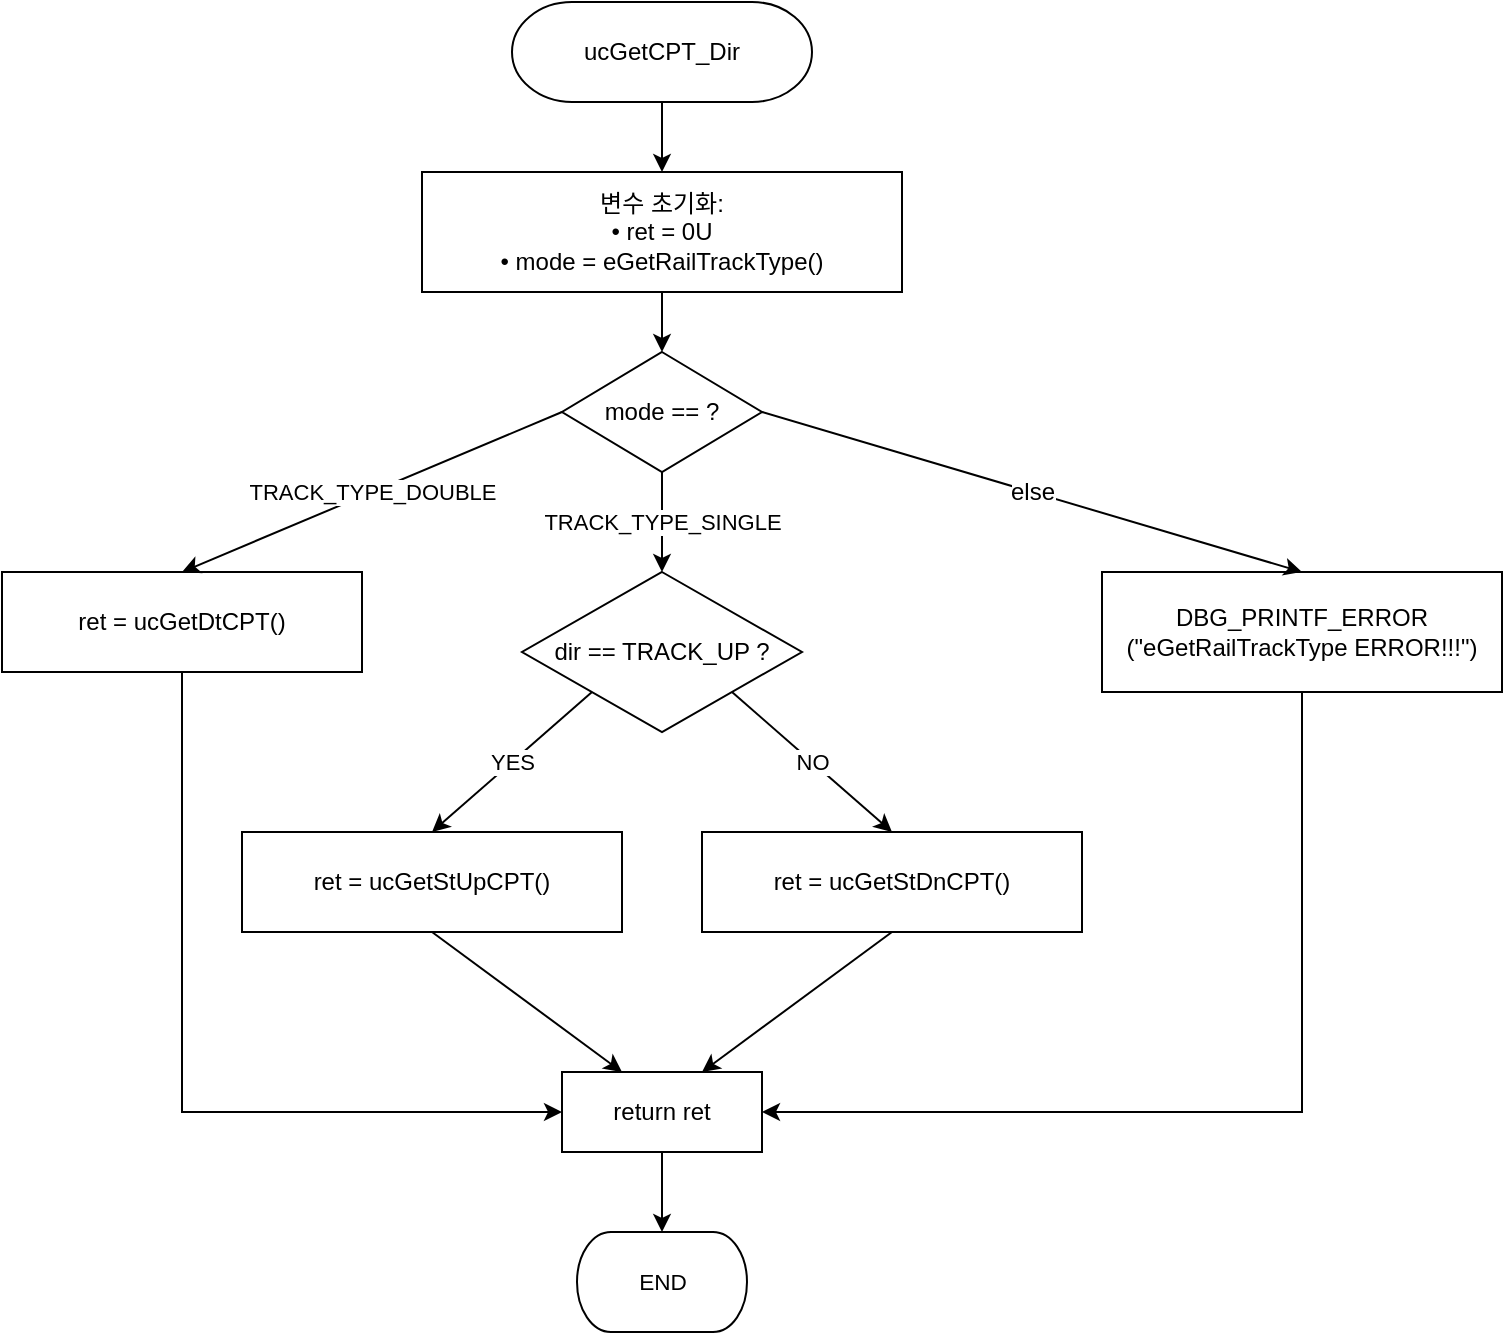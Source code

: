 <mxfile version="20.3.0" type="device" pages="10"><diagram name="ucGetCPT_Dir" id="zBWOEijtS2Tv6QttPzcb"><mxGraphModel dx="1209" dy="844" grid="1" gridSize="10" guides="1" tooltips="1" connect="1" arrows="1" fold="1" page="1" pageScale="1" pageWidth="827" pageHeight="1169" math="0" shadow="0"><root><mxCell id="CsZ9zbQ-_wmZlKf3AMl4-0"/><mxCell id="CsZ9zbQ-_wmZlKf3AMl4-1" parent="CsZ9zbQ-_wmZlKf3AMl4-0"/><mxCell id="CsZ9zbQ-_wmZlKf3AMl4-2" value="변수 초기화:&#10;• ret = 0U&#10;• mode = eGetRailTrackType()" style="rounded=0;whiteSpace=wrap;html=1;strokeWidth=1;fontStyle=0;fillColor=#FFFFFF;strokeColor=#000000;" parent="CsZ9zbQ-_wmZlKf3AMl4-1" vertex="1"><mxGeometry x="430" y="210" width="240" height="60" as="geometry"/></mxCell><mxCell id="CsZ9zbQ-_wmZlKf3AMl4-3" value="mode == ?" style="rhombus;whiteSpace=wrap;html=1;strokeWidth=1;fontStyle=0;fillColor=#FFFFFF;strokeColor=#000000;" parent="CsZ9zbQ-_wmZlKf3AMl4-1" vertex="1"><mxGeometry x="500" y="300" width="100" height="60" as="geometry"/></mxCell><mxCell id="CsZ9zbQ-_wmZlKf3AMl4-4" value="ret = ucGetDtCPT()" style="rounded=0;whiteSpace=wrap;html=1;strokeWidth=1;fontStyle=0;fillColor=#FFFFFF;strokeColor=#000000;" parent="CsZ9zbQ-_wmZlKf3AMl4-1" vertex="1"><mxGeometry x="220" y="410" width="180" height="50" as="geometry"/></mxCell><mxCell id="CsZ9zbQ-_wmZlKf3AMl4-5" value="dir == TRACK_UP ?" style="rhombus;whiteSpace=wrap;html=1;strokeWidth=1;fontStyle=0;fillColor=#FFFFFF;strokeColor=#000000;" parent="CsZ9zbQ-_wmZlKf3AMl4-1" vertex="1"><mxGeometry x="480" y="410" width="140" height="80" as="geometry"/></mxCell><mxCell id="CsZ9zbQ-_wmZlKf3AMl4-6" value="ret = ucGetStUpCPT()" style="rounded=0;whiteSpace=wrap;html=1;strokeWidth=1;fontStyle=0;fillColor=#FFFFFF;strokeColor=#000000;" parent="CsZ9zbQ-_wmZlKf3AMl4-1" vertex="1"><mxGeometry x="340" y="540" width="190" height="50" as="geometry"/></mxCell><mxCell id="CsZ9zbQ-_wmZlKf3AMl4-7" value="ret = ucGetStDnCPT()" style="rounded=0;whiteSpace=wrap;html=1;strokeWidth=1;fontStyle=0;fillColor=#FFFFFF;strokeColor=#000000;" parent="CsZ9zbQ-_wmZlKf3AMl4-1" vertex="1"><mxGeometry x="570" y="540" width="190" height="50" as="geometry"/></mxCell><mxCell id="CsZ9zbQ-_wmZlKf3AMl4-8" value="DBG_PRINTF_ERROR&#10;(&quot;eGetRailTrackType ERROR!!!&quot;)" style="rounded=0;whiteSpace=wrap;html=1;strokeWidth=1;fontStyle=0;fillColor=#FFFFFF;strokeColor=#000000;" parent="CsZ9zbQ-_wmZlKf3AMl4-1" vertex="1"><mxGeometry x="770" y="410" width="200" height="60" as="geometry"/></mxCell><mxCell id="CsZ9zbQ-_wmZlKf3AMl4-9" value="return ret" style="rounded=0;whiteSpace=wrap;html=1;strokeWidth=1;fontStyle=0;fillColor=#FFFFFF;strokeColor=#000000;" parent="CsZ9zbQ-_wmZlKf3AMl4-1" vertex="1"><mxGeometry x="500" y="660" width="100" height="40" as="geometry"/></mxCell><mxCell id="CsZ9zbQ-_wmZlKf3AMl4-10" value="" style="endArrow=classic;html=1;rounded=0;exitX=0.5;exitY=1;exitDx=0;exitDy=0;entryX=0.5;entryY=0;entryDx=0;entryDy=0;exitPerimeter=0;" parent="CsZ9zbQ-_wmZlKf3AMl4-1" source="CsZ9zbQ-_wmZlKf3AMl4-21" target="CsZ9zbQ-_wmZlKf3AMl4-2" edge="1"><mxGeometry width="50" height="50" relative="1" as="geometry"><mxPoint x="550" y="180" as="sourcePoint"/><mxPoint x="550" y="210" as="targetPoint"/></mxGeometry></mxCell><mxCell id="CsZ9zbQ-_wmZlKf3AMl4-11" value="" style="endArrow=classic;html=1;rounded=0;exitX=0.5;exitY=1;exitDx=0;exitDy=0;entryX=0.5;entryY=0;entryDx=0;entryDy=0;" parent="CsZ9zbQ-_wmZlKf3AMl4-1" source="CsZ9zbQ-_wmZlKf3AMl4-2" target="CsZ9zbQ-_wmZlKf3AMl4-3" edge="1"><mxGeometry width="50" height="50" relative="1" as="geometry"><mxPoint x="550" y="270" as="sourcePoint"/><mxPoint x="550" y="300" as="targetPoint"/></mxGeometry></mxCell><mxCell id="CsZ9zbQ-_wmZlKf3AMl4-12" value="TRACK_TYPE_DOUBLE" style="endArrow=classic;html=1;rounded=0;exitX=0;exitY=0.5;exitDx=0;exitDy=0;entryX=0.5;entryY=0;entryDx=0;entryDy=0;" parent="CsZ9zbQ-_wmZlKf3AMl4-1" source="CsZ9zbQ-_wmZlKf3AMl4-3" target="CsZ9zbQ-_wmZlKf3AMl4-4" edge="1"><mxGeometry width="50" height="50" relative="1" as="geometry"><mxPoint x="500" y="360" as="sourcePoint"/><mxPoint x="310" y="410" as="targetPoint"/></mxGeometry></mxCell><mxCell id="CsZ9zbQ-_wmZlKf3AMl4-13" value="TRACK_TYPE_SINGLE" style="endArrow=classic;html=1;rounded=0;exitX=0.5;exitY=1;exitDx=0;exitDy=0;entryX=0.5;entryY=0;entryDx=0;entryDy=0;" parent="CsZ9zbQ-_wmZlKf3AMl4-1" source="CsZ9zbQ-_wmZlKf3AMl4-3" target="CsZ9zbQ-_wmZlKf3AMl4-5" edge="1"><mxGeometry width="50" height="50" relative="1" as="geometry"><mxPoint x="550" y="360" as="sourcePoint"/><mxPoint x="550" y="410" as="targetPoint"/></mxGeometry></mxCell><mxCell id="CsZ9zbQ-_wmZlKf3AMl4-14" value="else" style="endArrow=classic;html=1;rounded=0;exitX=1;exitY=0.5;exitDx=0;exitDy=0;entryX=0.5;entryY=0;entryDx=0;entryDy=0;fontSize=12;" parent="CsZ9zbQ-_wmZlKf3AMl4-1" source="CsZ9zbQ-_wmZlKf3AMl4-3" target="CsZ9zbQ-_wmZlKf3AMl4-8" edge="1"><mxGeometry width="50" height="50" relative="1" as="geometry"><mxPoint x="600" y="360" as="sourcePoint"/><mxPoint x="910" y="410" as="targetPoint"/></mxGeometry></mxCell><mxCell id="CsZ9zbQ-_wmZlKf3AMl4-15" value="YES" style="endArrow=classic;html=1;rounded=0;exitX=0;exitY=1;exitDx=0;exitDy=0;entryX=0.5;entryY=0;entryDx=0;entryDy=0;" parent="CsZ9zbQ-_wmZlKf3AMl4-1" source="CsZ9zbQ-_wmZlKf3AMl4-5" target="CsZ9zbQ-_wmZlKf3AMl4-6" edge="1"><mxGeometry width="50" height="50" relative="1" as="geometry"><mxPoint x="480" y="490" as="sourcePoint"/><mxPoint x="450" y="540" as="targetPoint"/></mxGeometry></mxCell><mxCell id="CsZ9zbQ-_wmZlKf3AMl4-16" value="NO" style="endArrow=classic;html=1;rounded=0;exitX=1;exitY=1;exitDx=0;exitDy=0;entryX=0.5;entryY=0;entryDx=0;entryDy=0;" parent="CsZ9zbQ-_wmZlKf3AMl4-1" source="CsZ9zbQ-_wmZlKf3AMl4-5" target="CsZ9zbQ-_wmZlKf3AMl4-7" edge="1"><mxGeometry width="50" height="50" relative="1" as="geometry"><mxPoint x="620" y="490" as="sourcePoint"/><mxPoint x="670" y="540" as="targetPoint"/></mxGeometry></mxCell><mxCell id="CsZ9zbQ-_wmZlKf3AMl4-17" value="" style="endArrow=classic;html=1;rounded=0;exitX=0.5;exitY=1;exitDx=0;exitDy=0;entryX=0;entryY=0.5;entryDx=0;entryDy=0;" parent="CsZ9zbQ-_wmZlKf3AMl4-1" source="CsZ9zbQ-_wmZlKf3AMl4-4" target="CsZ9zbQ-_wmZlKf3AMl4-9" edge="1"><mxGeometry width="50" height="50" relative="1" as="geometry"><mxPoint x="310" y="470" as="sourcePoint"/><mxPoint x="500" y="680" as="targetPoint"/><Array as="points"><mxPoint x="310" y="680"/></Array></mxGeometry></mxCell><mxCell id="CsZ9zbQ-_wmZlKf3AMl4-18" value="" style="endArrow=classic;html=1;rounded=0;exitX=0.5;exitY=1;exitDx=0;exitDy=0;entryX=0.3;entryY=0;entryDx=0;entryDy=0;" parent="CsZ9zbQ-_wmZlKf3AMl4-1" source="CsZ9zbQ-_wmZlKf3AMl4-6" target="CsZ9zbQ-_wmZlKf3AMl4-9" edge="1"><mxGeometry width="50" height="50" relative="1" as="geometry"><mxPoint x="450" y="600" as="sourcePoint"/><mxPoint x="530" y="660" as="targetPoint"/></mxGeometry></mxCell><mxCell id="CsZ9zbQ-_wmZlKf3AMl4-19" value="" style="endArrow=classic;html=1;rounded=0;exitX=0.5;exitY=1;exitDx=0;exitDy=0;entryX=0.7;entryY=0;entryDx=0;entryDy=0;" parent="CsZ9zbQ-_wmZlKf3AMl4-1" source="CsZ9zbQ-_wmZlKf3AMl4-7" target="CsZ9zbQ-_wmZlKf3AMl4-9" edge="1"><mxGeometry width="50" height="50" relative="1" as="geometry"><mxPoint x="670" y="600" as="sourcePoint"/><mxPoint x="570" y="660" as="targetPoint"/></mxGeometry></mxCell><mxCell id="CsZ9zbQ-_wmZlKf3AMl4-20" value="" style="endArrow=classic;html=1;rounded=0;exitX=0.5;exitY=1;exitDx=0;exitDy=0;entryX=0.5;entryY=0;entryDx=0;entryDy=0;entryPerimeter=0;" parent="CsZ9zbQ-_wmZlKf3AMl4-1" source="CsZ9zbQ-_wmZlKf3AMl4-9" target="CsZ9zbQ-_wmZlKf3AMl4-22" edge="1"><mxGeometry width="50" height="50" relative="1" as="geometry"><mxPoint x="550" y="700" as="sourcePoint"/><mxPoint x="550" y="740" as="targetPoint"/></mxGeometry></mxCell><UserObject label="&lt;div style=&quot;&quot;&gt;&lt;font style=&quot;direction: ltr; line-height: 120%; opacity: 1;&quot;&gt;ucGetCPT_Dir&lt;br&gt;&lt;/font&gt;&lt;/div&gt;" tags="순서도" id="CsZ9zbQ-_wmZlKf3AMl4-21"><mxCell style="verticalAlign=middle;align=center;overflow=width;vsdxID=2;fillColor=#FFFFFF;gradientColor=none;shape=stencil(tVLLDsIgEPwajiQIMfFe638Qu22JCM2Ctv69kK0Rm9qDibeZndkXC1NV6PUATIoQ0V9gNE3smToyKY3rAU1MiKmaqar1CB36m2uIDzo7M7r6e64wUZ4UOUWKB9GdIH4irzWu8B42vRrPScNFXZzN+5mvl3qJXE8mcPRRR+Pdh2Y1dsBTE95a3c0TkBRGgKEIb6wg1/r+ssCXd/vLCgm8z9caa+n6pb48dwrRV1H1Ew==);strokeColor=#000000;spacingTop=-1;spacingBottom=-1;spacingLeft=-1;spacingRight=-1;points=[[0.5,1,0],[0.5,0,0],[0,0.5,0],[1,0.5,0]];labelBackgroundColor=none;rounded=0;html=1;whiteSpace=wrap;strokeWidth=1;fontStyle=0" parent="CsZ9zbQ-_wmZlKf3AMl4-1" vertex="1"><mxGeometry x="475" y="125" width="150" height="50" as="geometry"/></mxCell></UserObject><UserObject label="&lt;div style=&quot;font-size: 1px&quot;&gt;&lt;font style=&quot;font-size:11.29px;font-family:Arial;color:#000000;direction:ltr;letter-spacing:0px;line-height:120%;opacity:1&quot;&gt;END&lt;br&gt;&lt;/font&gt;&lt;/div&gt;" tags="순서도" id="CsZ9zbQ-_wmZlKf3AMl4-22"><mxCell style="verticalAlign=middle;align=center;overflow=width;vsdxID=77;fillColor=#FFFFFF;gradientColor=none;shape=stencil(tVLLDsIgEPwajiQIMfFe638Qu22JCM2Ctv69kK0Rm9qDibeZndkXC1NV6PUATIoQ0V9gNE3smToyKY3rAU1MiKmaqar1CB36m2uIDzo7M7r6e64wUZ4UOUWKB9GdIH4irzWu8B42vRrPScNFXZzN+5mvl3qJXE8mcPRRR+Pdh2Y1dsBTE95a3c0TkBRGgKEIb6wg1/r+ssCXd/vLCgm8z9caa+n6pb48dwrRV1H1Ew==);strokeColor=#000000;spacingTop=-1;spacingBottom=-1;spacingLeft=-1;spacingRight=-1;points=[[0.5,1,0],[0.5,0,0],[0,0.5,0],[1,0.5,0]];labelBackgroundColor=none;rounded=0;html=1;whiteSpace=wrap;strokeWidth=1;fontStyle=0" parent="CsZ9zbQ-_wmZlKf3AMl4-1" vertex="1"><mxGeometry x="507.5" y="740" width="85" height="50" as="geometry"/></mxCell></UserObject><mxCell id="CsZ9zbQ-_wmZlKf3AMl4-23" value="" style="endArrow=classic;html=1;rounded=0;fontSize=12;entryX=1;entryY=0.5;entryDx=0;entryDy=0;exitX=0.5;exitY=1;exitDx=0;exitDy=0;" parent="CsZ9zbQ-_wmZlKf3AMl4-1" source="CsZ9zbQ-_wmZlKf3AMl4-8" target="CsZ9zbQ-_wmZlKf3AMl4-9" edge="1"><mxGeometry width="50" height="50" relative="1" as="geometry"><mxPoint x="390" y="480" as="sourcePoint"/><mxPoint x="440" y="430" as="targetPoint"/><Array as="points"><mxPoint x="870" y="680"/></Array></mxGeometry></mxCell></root></mxGraphModel></diagram><diagram name="ucGetECPT_Dir" id="zJJUvLyiKVyi0f0ZHcXP"><mxGraphModel dx="1209" dy="844" grid="1" gridSize="10" guides="1" tooltips="1" connect="1" arrows="1" fold="1" page="1" pageScale="1" pageWidth="827" pageHeight="1169" math="0" shadow="0"><root><mxCell id="dlS3VJmDqbSDoz77MT-V-0"/><mxCell id="dlS3VJmDqbSDoz77MT-V-1" parent="dlS3VJmDqbSDoz77MT-V-0"/><mxCell id="dlS3VJmDqbSDoz77MT-V-2" value="변수 초기화:&#10;• ret = 0U&#10;• mode = eGetRailTrackType()" style="rounded=0;whiteSpace=wrap;html=1;strokeWidth=1;fontStyle=0;fillColor=#FFFFFF;strokeColor=#000000;" vertex="1" parent="dlS3VJmDqbSDoz77MT-V-1"><mxGeometry x="430" y="210" width="240" height="60" as="geometry"/></mxCell><mxCell id="dlS3VJmDqbSDoz77MT-V-3" value="mode == ?" style="rhombus;whiteSpace=wrap;html=1;strokeWidth=1;fontStyle=0;fillColor=#FFFFFF;strokeColor=#000000;" vertex="1" parent="dlS3VJmDqbSDoz77MT-V-1"><mxGeometry x="500" y="300" width="100" height="60" as="geometry"/></mxCell><mxCell id="dlS3VJmDqbSDoz77MT-V-4" value="ret = ucGetDtECPT()" style="rounded=0;whiteSpace=wrap;html=1;strokeWidth=1;fontStyle=0;fillColor=#FFFFFF;strokeColor=#000000;" vertex="1" parent="dlS3VJmDqbSDoz77MT-V-1"><mxGeometry x="220" y="410" width="180" height="50" as="geometry"/></mxCell><mxCell id="dlS3VJmDqbSDoz77MT-V-5" value="dir == TRACK_UP ?" style="rhombus;whiteSpace=wrap;html=1;strokeWidth=1;fontStyle=0;fillColor=#FFFFFF;strokeColor=#000000;" vertex="1" parent="dlS3VJmDqbSDoz77MT-V-1"><mxGeometry x="480" y="410" width="140" height="80" as="geometry"/></mxCell><mxCell id="dlS3VJmDqbSDoz77MT-V-6" value="ret = ucGetStUpECPT()" style="rounded=0;whiteSpace=wrap;html=1;strokeWidth=1;fontStyle=0;fillColor=#FFFFFF;strokeColor=#000000;" vertex="1" parent="dlS3VJmDqbSDoz77MT-V-1"><mxGeometry x="340" y="540" width="190" height="50" as="geometry"/></mxCell><mxCell id="dlS3VJmDqbSDoz77MT-V-7" value="ret = ucGetStDnECPT()" style="rounded=0;whiteSpace=wrap;html=1;strokeWidth=1;fontStyle=0;fillColor=#FFFFFF;strokeColor=#000000;" vertex="1" parent="dlS3VJmDqbSDoz77MT-V-1"><mxGeometry x="570" y="540" width="190" height="50" as="geometry"/></mxCell><mxCell id="dlS3VJmDqbSDoz77MT-V-8" value="DBG_PRINTF_ERROR&#10;(&quot;eGetRailTrackType ERROR!!!&quot;)" style="rounded=0;whiteSpace=wrap;html=1;strokeWidth=1;fontStyle=0;fillColor=#FFFFFF;strokeColor=#000000;" vertex="1" parent="dlS3VJmDqbSDoz77MT-V-1"><mxGeometry x="770" y="410" width="200" height="60" as="geometry"/></mxCell><mxCell id="dlS3VJmDqbSDoz77MT-V-9" value="return ret" style="rounded=0;whiteSpace=wrap;html=1;strokeWidth=1;fontStyle=0;fillColor=#FFFFFF;strokeColor=#000000;" vertex="1" parent="dlS3VJmDqbSDoz77MT-V-1"><mxGeometry x="500" y="660" width="100" height="40" as="geometry"/></mxCell><mxCell id="dlS3VJmDqbSDoz77MT-V-10" value="" style="endArrow=classic;html=1;rounded=0;exitX=0.5;exitY=1;exitDx=0;exitDy=0;entryX=0.5;entryY=0;entryDx=0;entryDy=0;exitPerimeter=0;" edge="1" parent="dlS3VJmDqbSDoz77MT-V-1" source="dlS3VJmDqbSDoz77MT-V-21" target="dlS3VJmDqbSDoz77MT-V-2"><mxGeometry width="50" height="50" relative="1" as="geometry"><mxPoint x="550" y="180" as="sourcePoint"/><mxPoint x="550" y="210" as="targetPoint"/></mxGeometry></mxCell><mxCell id="dlS3VJmDqbSDoz77MT-V-11" value="" style="endArrow=classic;html=1;rounded=0;exitX=0.5;exitY=1;exitDx=0;exitDy=0;entryX=0.5;entryY=0;entryDx=0;entryDy=0;" edge="1" parent="dlS3VJmDqbSDoz77MT-V-1" source="dlS3VJmDqbSDoz77MT-V-2" target="dlS3VJmDqbSDoz77MT-V-3"><mxGeometry width="50" height="50" relative="1" as="geometry"><mxPoint x="550" y="270" as="sourcePoint"/><mxPoint x="550" y="300" as="targetPoint"/></mxGeometry></mxCell><mxCell id="dlS3VJmDqbSDoz77MT-V-12" value="TRACK_TYPE_DOUBLE" style="endArrow=classic;html=1;rounded=0;exitX=0;exitY=0.5;exitDx=0;exitDy=0;entryX=0.5;entryY=0;entryDx=0;entryDy=0;" edge="1" parent="dlS3VJmDqbSDoz77MT-V-1" source="dlS3VJmDqbSDoz77MT-V-3" target="dlS3VJmDqbSDoz77MT-V-4"><mxGeometry width="50" height="50" relative="1" as="geometry"><mxPoint x="500" y="360" as="sourcePoint"/><mxPoint x="310" y="410" as="targetPoint"/></mxGeometry></mxCell><mxCell id="dlS3VJmDqbSDoz77MT-V-13" value="TRACK_TYPE_SINGLE" style="endArrow=classic;html=1;rounded=0;exitX=0.5;exitY=1;exitDx=0;exitDy=0;entryX=0.5;entryY=0;entryDx=0;entryDy=0;" edge="1" parent="dlS3VJmDqbSDoz77MT-V-1" source="dlS3VJmDqbSDoz77MT-V-3" target="dlS3VJmDqbSDoz77MT-V-5"><mxGeometry width="50" height="50" relative="1" as="geometry"><mxPoint x="550" y="360" as="sourcePoint"/><mxPoint x="550" y="410" as="targetPoint"/></mxGeometry></mxCell><mxCell id="dlS3VJmDqbSDoz77MT-V-14" value="else" style="endArrow=classic;html=1;rounded=0;exitX=1;exitY=0.5;exitDx=0;exitDy=0;entryX=0.5;entryY=0;entryDx=0;entryDy=0;fontSize=12;" edge="1" parent="dlS3VJmDqbSDoz77MT-V-1" source="dlS3VJmDqbSDoz77MT-V-3" target="dlS3VJmDqbSDoz77MT-V-8"><mxGeometry width="50" height="50" relative="1" as="geometry"><mxPoint x="600" y="360" as="sourcePoint"/><mxPoint x="910" y="410" as="targetPoint"/></mxGeometry></mxCell><mxCell id="dlS3VJmDqbSDoz77MT-V-15" value="YES" style="endArrow=classic;html=1;rounded=0;exitX=0;exitY=1;exitDx=0;exitDy=0;entryX=0.5;entryY=0;entryDx=0;entryDy=0;" edge="1" parent="dlS3VJmDqbSDoz77MT-V-1" source="dlS3VJmDqbSDoz77MT-V-5" target="dlS3VJmDqbSDoz77MT-V-6"><mxGeometry width="50" height="50" relative="1" as="geometry"><mxPoint x="480" y="490" as="sourcePoint"/><mxPoint x="450" y="540" as="targetPoint"/></mxGeometry></mxCell><mxCell id="dlS3VJmDqbSDoz77MT-V-16" value="NO" style="endArrow=classic;html=1;rounded=0;exitX=1;exitY=1;exitDx=0;exitDy=0;entryX=0.5;entryY=0;entryDx=0;entryDy=0;" edge="1" parent="dlS3VJmDqbSDoz77MT-V-1" source="dlS3VJmDqbSDoz77MT-V-5" target="dlS3VJmDqbSDoz77MT-V-7"><mxGeometry width="50" height="50" relative="1" as="geometry"><mxPoint x="620" y="490" as="sourcePoint"/><mxPoint x="670" y="540" as="targetPoint"/></mxGeometry></mxCell><mxCell id="dlS3VJmDqbSDoz77MT-V-17" value="" style="endArrow=classic;html=1;rounded=0;exitX=0.5;exitY=1;exitDx=0;exitDy=0;entryX=0;entryY=0.5;entryDx=0;entryDy=0;" edge="1" parent="dlS3VJmDqbSDoz77MT-V-1" source="dlS3VJmDqbSDoz77MT-V-4" target="dlS3VJmDqbSDoz77MT-V-9"><mxGeometry width="50" height="50" relative="1" as="geometry"><mxPoint x="310" y="470" as="sourcePoint"/><mxPoint x="500" y="680" as="targetPoint"/><Array as="points"><mxPoint x="310" y="680"/></Array></mxGeometry></mxCell><mxCell id="dlS3VJmDqbSDoz77MT-V-18" value="" style="endArrow=classic;html=1;rounded=0;exitX=0.5;exitY=1;exitDx=0;exitDy=0;entryX=0.3;entryY=0;entryDx=0;entryDy=0;" edge="1" parent="dlS3VJmDqbSDoz77MT-V-1" source="dlS3VJmDqbSDoz77MT-V-6" target="dlS3VJmDqbSDoz77MT-V-9"><mxGeometry width="50" height="50" relative="1" as="geometry"><mxPoint x="450" y="600" as="sourcePoint"/><mxPoint x="530" y="660" as="targetPoint"/></mxGeometry></mxCell><mxCell id="dlS3VJmDqbSDoz77MT-V-19" value="" style="endArrow=classic;html=1;rounded=0;exitX=0.5;exitY=1;exitDx=0;exitDy=0;entryX=0.7;entryY=0;entryDx=0;entryDy=0;" edge="1" parent="dlS3VJmDqbSDoz77MT-V-1" source="dlS3VJmDqbSDoz77MT-V-7" target="dlS3VJmDqbSDoz77MT-V-9"><mxGeometry width="50" height="50" relative="1" as="geometry"><mxPoint x="670" y="600" as="sourcePoint"/><mxPoint x="570" y="660" as="targetPoint"/></mxGeometry></mxCell><mxCell id="dlS3VJmDqbSDoz77MT-V-20" value="" style="endArrow=classic;html=1;rounded=0;exitX=0.5;exitY=1;exitDx=0;exitDy=0;entryX=0.5;entryY=0;entryDx=0;entryDy=0;entryPerimeter=0;" edge="1" parent="dlS3VJmDqbSDoz77MT-V-1" source="dlS3VJmDqbSDoz77MT-V-9" target="dlS3VJmDqbSDoz77MT-V-22"><mxGeometry width="50" height="50" relative="1" as="geometry"><mxPoint x="550" y="700" as="sourcePoint"/><mxPoint x="550" y="740" as="targetPoint"/></mxGeometry></mxCell><UserObject label="&lt;div style=&quot;&quot;&gt;&lt;font style=&quot;direction: ltr; line-height: 120%; opacity: 1;&quot;&gt;ucGetECPT_Dir&lt;br&gt;&lt;/font&gt;&lt;/div&gt;" tags="순서도" id="dlS3VJmDqbSDoz77MT-V-21"><mxCell style="verticalAlign=middle;align=center;overflow=width;vsdxID=2;fillColor=#FFFFFF;gradientColor=none;shape=stencil(tVLLDsIgEPwajiQIMfFe638Qu22JCM2Ctv69kK0Rm9qDibeZndkXC1NV6PUATIoQ0V9gNE3smToyKY3rAU1MiKmaqar1CB36m2uIDzo7M7r6e64wUZ4UOUWKB9GdIH4irzWu8B42vRrPScNFXZzN+5mvl3qJXE8mcPRRR+Pdh2Y1dsBTE95a3c0TkBRGgKEIb6wg1/r+ssCXd/vLCgm8z9caa+n6pb48dwrRV1H1Ew==);strokeColor=#000000;spacingTop=-1;spacingBottom=-1;spacingLeft=-1;spacingRight=-1;points=[[0.5,1,0],[0.5,0,0],[0,0.5,0],[1,0.5,0]];labelBackgroundColor=none;rounded=0;html=1;whiteSpace=wrap;strokeWidth=1;fontStyle=0" vertex="1" parent="dlS3VJmDqbSDoz77MT-V-1"><mxGeometry x="475" y="125" width="150" height="50" as="geometry"/></mxCell></UserObject><UserObject label="&lt;div style=&quot;font-size: 1px&quot;&gt;&lt;font style=&quot;font-size:11.29px;font-family:Arial;color:#000000;direction:ltr;letter-spacing:0px;line-height:120%;opacity:1&quot;&gt;END&lt;br&gt;&lt;/font&gt;&lt;/div&gt;" tags="순서도" id="dlS3VJmDqbSDoz77MT-V-22"><mxCell style="verticalAlign=middle;align=center;overflow=width;vsdxID=77;fillColor=#FFFFFF;gradientColor=none;shape=stencil(tVLLDsIgEPwajiQIMfFe638Qu22JCM2Ctv69kK0Rm9qDibeZndkXC1NV6PUATIoQ0V9gNE3smToyKY3rAU1MiKmaqar1CB36m2uIDzo7M7r6e64wUZ4UOUWKB9GdIH4irzWu8B42vRrPScNFXZzN+5mvl3qJXE8mcPRRR+Pdh2Y1dsBTE95a3c0TkBRGgKEIb6wg1/r+ssCXd/vLCgm8z9caa+n6pb48dwrRV1H1Ew==);strokeColor=#000000;spacingTop=-1;spacingBottom=-1;spacingLeft=-1;spacingRight=-1;points=[[0.5,1,0],[0.5,0,0],[0,0.5,0],[1,0.5,0]];labelBackgroundColor=none;rounded=0;html=1;whiteSpace=wrap;strokeWidth=1;fontStyle=0" vertex="1" parent="dlS3VJmDqbSDoz77MT-V-1"><mxGeometry x="507.5" y="740" width="85" height="50" as="geometry"/></mxCell></UserObject><mxCell id="dlS3VJmDqbSDoz77MT-V-23" value="" style="endArrow=classic;html=1;rounded=0;fontSize=12;entryX=1;entryY=0.5;entryDx=0;entryDy=0;exitX=0.5;exitY=1;exitDx=0;exitDy=0;" edge="1" parent="dlS3VJmDqbSDoz77MT-V-1" source="dlS3VJmDqbSDoz77MT-V-8" target="dlS3VJmDqbSDoz77MT-V-9"><mxGeometry width="50" height="50" relative="1" as="geometry"><mxPoint x="390" y="480" as="sourcePoint"/><mxPoint x="440" y="430" as="targetPoint"/><Array as="points"><mxPoint x="870" y="680"/></Array></mxGeometry></mxCell></root></mxGraphModel></diagram><diagram name="ucGetDIR_Dir" id="3H_kjXK-EPD28SQ-sHkn"><mxGraphModel dx="1209" dy="844" grid="1" gridSize="10" guides="1" tooltips="1" connect="1" arrows="1" fold="1" page="1" pageScale="1" pageWidth="827" pageHeight="1169" math="0" shadow="0"><root><mxCell id="1yN2AGaqfAB4X7UigqZO-0"/><mxCell id="1yN2AGaqfAB4X7UigqZO-1" parent="1yN2AGaqfAB4X7UigqZO-0"/><mxCell id="1yN2AGaqfAB4X7UigqZO-2" value="변수 초기화:&#10;• ret = 0U&#10;• mode = eGetRailTrackType()" style="rounded=0;whiteSpace=wrap;html=1;strokeWidth=1;fontStyle=0;fillColor=#FFFFFF;strokeColor=#000000;" vertex="1" parent="1yN2AGaqfAB4X7UigqZO-1"><mxGeometry x="430" y="210" width="240" height="60" as="geometry"/></mxCell><mxCell id="1yN2AGaqfAB4X7UigqZO-3" value="mode == ?" style="rhombus;whiteSpace=wrap;html=1;strokeWidth=1;fontStyle=0;fillColor=#FFFFFF;strokeColor=#000000;" vertex="1" parent="1yN2AGaqfAB4X7UigqZO-1"><mxGeometry x="500" y="300" width="100" height="60" as="geometry"/></mxCell><mxCell id="1yN2AGaqfAB4X7UigqZO-4" value="ret = ucGetDtDIR()" style="rounded=0;whiteSpace=wrap;html=1;strokeWidth=1;fontStyle=0;fillColor=#FFFFFF;strokeColor=#000000;" vertex="1" parent="1yN2AGaqfAB4X7UigqZO-1"><mxGeometry x="220" y="410" width="180" height="50" as="geometry"/></mxCell><mxCell id="1yN2AGaqfAB4X7UigqZO-7" value="// Do Nothing" style="rounded=0;whiteSpace=wrap;html=1;strokeWidth=1;fontStyle=0;fillColor=#FFFFFF;strokeColor=#000000;" vertex="1" parent="1yN2AGaqfAB4X7UigqZO-1"><mxGeometry x="455" y="420" width="190" height="50" as="geometry"/></mxCell><mxCell id="1yN2AGaqfAB4X7UigqZO-8" value="DBG_PRINTF_ERROR&#10;(&quot;eGetRailTrackType ERROR!!!&quot;)" style="rounded=0;whiteSpace=wrap;html=1;strokeWidth=1;fontStyle=0;fillColor=#FFFFFF;strokeColor=#000000;" vertex="1" parent="1yN2AGaqfAB4X7UigqZO-1"><mxGeometry x="770" y="410" width="200" height="60" as="geometry"/></mxCell><mxCell id="1yN2AGaqfAB4X7UigqZO-9" value="return ret" style="rounded=0;whiteSpace=wrap;html=1;strokeWidth=1;fontStyle=0;fillColor=#FFFFFF;strokeColor=#000000;" vertex="1" parent="1yN2AGaqfAB4X7UigqZO-1"><mxGeometry x="500" y="560" width="100" height="40" as="geometry"/></mxCell><mxCell id="1yN2AGaqfAB4X7UigqZO-10" value="" style="endArrow=classic;html=1;rounded=0;exitX=0.5;exitY=1;exitDx=0;exitDy=0;entryX=0.5;entryY=0;entryDx=0;entryDy=0;exitPerimeter=0;" edge="1" parent="1yN2AGaqfAB4X7UigqZO-1" source="1yN2AGaqfAB4X7UigqZO-21" target="1yN2AGaqfAB4X7UigqZO-2"><mxGeometry width="50" height="50" relative="1" as="geometry"><mxPoint x="550" y="180" as="sourcePoint"/><mxPoint x="550" y="210" as="targetPoint"/></mxGeometry></mxCell><mxCell id="1yN2AGaqfAB4X7UigqZO-11" value="" style="endArrow=classic;html=1;rounded=0;exitX=0.5;exitY=1;exitDx=0;exitDy=0;entryX=0.5;entryY=0;entryDx=0;entryDy=0;" edge="1" parent="1yN2AGaqfAB4X7UigqZO-1" source="1yN2AGaqfAB4X7UigqZO-2" target="1yN2AGaqfAB4X7UigqZO-3"><mxGeometry width="50" height="50" relative="1" as="geometry"><mxPoint x="550" y="270" as="sourcePoint"/><mxPoint x="550" y="300" as="targetPoint"/></mxGeometry></mxCell><mxCell id="1yN2AGaqfAB4X7UigqZO-12" value="TRACK_TYPE_DOUBLE" style="endArrow=classic;html=1;rounded=0;exitX=0;exitY=0.5;exitDx=0;exitDy=0;entryX=0.5;entryY=0;entryDx=0;entryDy=0;" edge="1" parent="1yN2AGaqfAB4X7UigqZO-1" source="1yN2AGaqfAB4X7UigqZO-3" target="1yN2AGaqfAB4X7UigqZO-4"><mxGeometry width="50" height="50" relative="1" as="geometry"><mxPoint x="500" y="360" as="sourcePoint"/><mxPoint x="310" y="410" as="targetPoint"/></mxGeometry></mxCell><mxCell id="1yN2AGaqfAB4X7UigqZO-13" value="TRACK_TYPE_SINGLE" style="endArrow=classic;html=1;rounded=0;exitX=0.5;exitY=1;exitDx=0;exitDy=0;" edge="1" parent="1yN2AGaqfAB4X7UigqZO-1" source="1yN2AGaqfAB4X7UigqZO-3" target="1yN2AGaqfAB4X7UigqZO-7"><mxGeometry width="50" height="50" relative="1" as="geometry"><mxPoint x="550" y="360" as="sourcePoint"/><mxPoint x="550" y="410" as="targetPoint"/></mxGeometry></mxCell><mxCell id="1yN2AGaqfAB4X7UigqZO-14" value="else" style="endArrow=classic;html=1;rounded=0;exitX=1;exitY=0.5;exitDx=0;exitDy=0;entryX=0.5;entryY=0;entryDx=0;entryDy=0;fontSize=12;" edge="1" parent="1yN2AGaqfAB4X7UigqZO-1" source="1yN2AGaqfAB4X7UigqZO-3" target="1yN2AGaqfAB4X7UigqZO-8"><mxGeometry width="50" height="50" relative="1" as="geometry"><mxPoint x="600" y="360" as="sourcePoint"/><mxPoint x="910" y="410" as="targetPoint"/></mxGeometry></mxCell><mxCell id="1yN2AGaqfAB4X7UigqZO-17" value="" style="endArrow=classic;html=1;rounded=0;exitX=0.5;exitY=1;exitDx=0;exitDy=0;entryX=0;entryY=0.5;entryDx=0;entryDy=0;" edge="1" parent="1yN2AGaqfAB4X7UigqZO-1" source="1yN2AGaqfAB4X7UigqZO-4" target="1yN2AGaqfAB4X7UigqZO-9"><mxGeometry width="50" height="50" relative="1" as="geometry"><mxPoint x="310" y="470" as="sourcePoint"/><mxPoint x="500" y="680" as="targetPoint"/><Array as="points"><mxPoint x="310" y="580"/></Array></mxGeometry></mxCell><mxCell id="1yN2AGaqfAB4X7UigqZO-19" value="" style="endArrow=classic;html=1;rounded=0;exitX=0.5;exitY=1;exitDx=0;exitDy=0;entryX=0.5;entryY=0;entryDx=0;entryDy=0;" edge="1" parent="1yN2AGaqfAB4X7UigqZO-1" source="1yN2AGaqfAB4X7UigqZO-7" target="1yN2AGaqfAB4X7UigqZO-9"><mxGeometry width="50" height="50" relative="1" as="geometry"><mxPoint x="670" y="600" as="sourcePoint"/><mxPoint x="570" y="660" as="targetPoint"/></mxGeometry></mxCell><mxCell id="1yN2AGaqfAB4X7UigqZO-20" value="" style="endArrow=classic;html=1;rounded=0;exitX=0.5;exitY=1;exitDx=0;exitDy=0;entryX=0.5;entryY=0;entryDx=0;entryDy=0;entryPerimeter=0;" edge="1" parent="1yN2AGaqfAB4X7UigqZO-1" source="1yN2AGaqfAB4X7UigqZO-9" target="1yN2AGaqfAB4X7UigqZO-22"><mxGeometry width="50" height="50" relative="1" as="geometry"><mxPoint x="550" y="700" as="sourcePoint"/><mxPoint x="550" y="740" as="targetPoint"/></mxGeometry></mxCell><UserObject label="&lt;div style=&quot;&quot;&gt;&lt;font style=&quot;direction: ltr; line-height: 120%; opacity: 1;&quot;&gt;ucGetDIR_Dir&lt;br&gt;&lt;/font&gt;&lt;/div&gt;" tags="순서도" id="1yN2AGaqfAB4X7UigqZO-21"><mxCell style="verticalAlign=middle;align=center;overflow=width;vsdxID=2;fillColor=#FFFFFF;gradientColor=none;shape=stencil(tVLLDsIgEPwajiQIMfFe638Qu22JCM2Ctv69kK0Rm9qDibeZndkXC1NV6PUATIoQ0V9gNE3smToyKY3rAU1MiKmaqar1CB36m2uIDzo7M7r6e64wUZ4UOUWKB9GdIH4irzWu8B42vRrPScNFXZzN+5mvl3qJXE8mcPRRR+Pdh2Y1dsBTE95a3c0TkBRGgKEIb6wg1/r+ssCXd/vLCgm8z9caa+n6pb48dwrRV1H1Ew==);strokeColor=#000000;spacingTop=-1;spacingBottom=-1;spacingLeft=-1;spacingRight=-1;points=[[0.5,1,0],[0.5,0,0],[0,0.5,0],[1,0.5,0]];labelBackgroundColor=none;rounded=0;html=1;whiteSpace=wrap;strokeWidth=1;fontStyle=0" vertex="1" parent="1yN2AGaqfAB4X7UigqZO-1"><mxGeometry x="475" y="125" width="150" height="50" as="geometry"/></mxCell></UserObject><UserObject label="&lt;div style=&quot;font-size: 1px&quot;&gt;&lt;font style=&quot;font-size:11.29px;font-family:Arial;color:#000000;direction:ltr;letter-spacing:0px;line-height:120%;opacity:1&quot;&gt;END&lt;br&gt;&lt;/font&gt;&lt;/div&gt;" tags="순서도" id="1yN2AGaqfAB4X7UigqZO-22"><mxCell style="verticalAlign=middle;align=center;overflow=width;vsdxID=77;fillColor=#FFFFFF;gradientColor=none;shape=stencil(tVLLDsIgEPwajiQIMfFe638Qu22JCM2Ctv69kK0Rm9qDibeZndkXC1NV6PUATIoQ0V9gNE3smToyKY3rAU1MiKmaqar1CB36m2uIDzo7M7r6e64wUZ4UOUWKB9GdIH4irzWu8B42vRrPScNFXZzN+5mvl3qJXE8mcPRRR+Pdh2Y1dsBTE95a3c0TkBRGgKEIb6wg1/r+ssCXd/vLCgm8z9caa+n6pb48dwrRV1H1Ew==);strokeColor=#000000;spacingTop=-1;spacingBottom=-1;spacingLeft=-1;spacingRight=-1;points=[[0.5,1,0],[0.5,0,0],[0,0.5,0],[1,0.5,0]];labelBackgroundColor=none;rounded=0;html=1;whiteSpace=wrap;strokeWidth=1;fontStyle=0" vertex="1" parent="1yN2AGaqfAB4X7UigqZO-1"><mxGeometry x="507.5" y="650" width="85" height="50" as="geometry"/></mxCell></UserObject><mxCell id="1yN2AGaqfAB4X7UigqZO-23" value="" style="endArrow=classic;html=1;rounded=0;fontSize=12;entryX=1;entryY=0.5;entryDx=0;entryDy=0;exitX=0.5;exitY=1;exitDx=0;exitDy=0;" edge="1" parent="1yN2AGaqfAB4X7UigqZO-1" source="1yN2AGaqfAB4X7UigqZO-8" target="1yN2AGaqfAB4X7UigqZO-9"><mxGeometry width="50" height="50" relative="1" as="geometry"><mxPoint x="390" y="480" as="sourcePoint"/><mxPoint x="440" y="430" as="targetPoint"/><Array as="points"><mxPoint x="870" y="580"/></Array></mxGeometry></mxCell></root></mxGraphModel></diagram><diagram name="ucGetEMS_Dir" id="F_y1DoegHp6fRXDiH6xL"><mxGraphModel dx="1209" dy="844" grid="1" gridSize="10" guides="1" tooltips="1" connect="1" arrows="1" fold="1" page="1" pageScale="1" pageWidth="827" pageHeight="1169" math="0" shadow="0"><root><mxCell id="neg9ZDEnQ2cKEU0l-7s4-0"/><mxCell id="neg9ZDEnQ2cKEU0l-7s4-1" parent="neg9ZDEnQ2cKEU0l-7s4-0"/><mxCell id="neg9ZDEnQ2cKEU0l-7s4-2" value="변수 초기화:&#10;• ret = 0U&#10;• mode = eGetRailTrackType()" style="rounded=0;whiteSpace=wrap;html=1;strokeWidth=1;fontStyle=0;fillColor=#FFFFFF;strokeColor=#000000;" vertex="1" parent="neg9ZDEnQ2cKEU0l-7s4-1"><mxGeometry x="430" y="210" width="240" height="60" as="geometry"/></mxCell><mxCell id="neg9ZDEnQ2cKEU0l-7s4-3" value="mode == ?" style="rhombus;whiteSpace=wrap;html=1;strokeWidth=1;fontStyle=0;fillColor=#FFFFFF;strokeColor=#000000;" vertex="1" parent="neg9ZDEnQ2cKEU0l-7s4-1"><mxGeometry x="500" y="300" width="100" height="60" as="geometry"/></mxCell><mxCell id="neg9ZDEnQ2cKEU0l-7s4-4" value="ret = ucGetDtEMS()" style="rounded=0;whiteSpace=wrap;html=1;strokeWidth=1;fontStyle=0;fillColor=#FFFFFF;strokeColor=#000000;" vertex="1" parent="neg9ZDEnQ2cKEU0l-7s4-1"><mxGeometry x="220" y="410" width="180" height="50" as="geometry"/></mxCell><mxCell id="neg9ZDEnQ2cKEU0l-7s4-5" value="dir == TRACK_UP ?" style="rhombus;whiteSpace=wrap;html=1;strokeWidth=1;fontStyle=0;fillColor=#FFFFFF;strokeColor=#000000;" vertex="1" parent="neg9ZDEnQ2cKEU0l-7s4-1"><mxGeometry x="480" y="410" width="140" height="80" as="geometry"/></mxCell><mxCell id="neg9ZDEnQ2cKEU0l-7s4-6" value="ret = ucGetStUpEMS()" style="rounded=0;whiteSpace=wrap;html=1;strokeWidth=1;fontStyle=0;fillColor=#FFFFFF;strokeColor=#000000;" vertex="1" parent="neg9ZDEnQ2cKEU0l-7s4-1"><mxGeometry x="340" y="540" width="190" height="50" as="geometry"/></mxCell><mxCell id="neg9ZDEnQ2cKEU0l-7s4-7" value="ret = ucGetStDnEMS()" style="rounded=0;whiteSpace=wrap;html=1;strokeWidth=1;fontStyle=0;fillColor=#FFFFFF;strokeColor=#000000;" vertex="1" parent="neg9ZDEnQ2cKEU0l-7s4-1"><mxGeometry x="570" y="540" width="190" height="50" as="geometry"/></mxCell><mxCell id="neg9ZDEnQ2cKEU0l-7s4-8" value="DBG_PRINTF_ERROR&#10;(&quot;eGetRailTrackType ERROR!!!&quot;)" style="rounded=0;whiteSpace=wrap;html=1;strokeWidth=1;fontStyle=0;fillColor=#FFFFFF;strokeColor=#000000;" vertex="1" parent="neg9ZDEnQ2cKEU0l-7s4-1"><mxGeometry x="770" y="410" width="200" height="60" as="geometry"/></mxCell><mxCell id="neg9ZDEnQ2cKEU0l-7s4-9" value="return ret" style="rounded=0;whiteSpace=wrap;html=1;strokeWidth=1;fontStyle=0;fillColor=#FFFFFF;strokeColor=#000000;" vertex="1" parent="neg9ZDEnQ2cKEU0l-7s4-1"><mxGeometry x="500" y="660" width="100" height="40" as="geometry"/></mxCell><mxCell id="neg9ZDEnQ2cKEU0l-7s4-10" value="" style="endArrow=classic;html=1;rounded=0;exitX=0.5;exitY=1;exitDx=0;exitDy=0;entryX=0.5;entryY=0;entryDx=0;entryDy=0;exitPerimeter=0;" edge="1" parent="neg9ZDEnQ2cKEU0l-7s4-1" source="neg9ZDEnQ2cKEU0l-7s4-21" target="neg9ZDEnQ2cKEU0l-7s4-2"><mxGeometry width="50" height="50" relative="1" as="geometry"><mxPoint x="550" y="180" as="sourcePoint"/><mxPoint x="550" y="210" as="targetPoint"/></mxGeometry></mxCell><mxCell id="neg9ZDEnQ2cKEU0l-7s4-11" value="" style="endArrow=classic;html=1;rounded=0;exitX=0.5;exitY=1;exitDx=0;exitDy=0;entryX=0.5;entryY=0;entryDx=0;entryDy=0;" edge="1" parent="neg9ZDEnQ2cKEU0l-7s4-1" source="neg9ZDEnQ2cKEU0l-7s4-2" target="neg9ZDEnQ2cKEU0l-7s4-3"><mxGeometry width="50" height="50" relative="1" as="geometry"><mxPoint x="550" y="270" as="sourcePoint"/><mxPoint x="550" y="300" as="targetPoint"/></mxGeometry></mxCell><mxCell id="neg9ZDEnQ2cKEU0l-7s4-12" value="TRACK_TYPE_DOUBLE" style="endArrow=classic;html=1;rounded=0;exitX=0;exitY=0.5;exitDx=0;exitDy=0;entryX=0.5;entryY=0;entryDx=0;entryDy=0;" edge="1" parent="neg9ZDEnQ2cKEU0l-7s4-1" source="neg9ZDEnQ2cKEU0l-7s4-3" target="neg9ZDEnQ2cKEU0l-7s4-4"><mxGeometry width="50" height="50" relative="1" as="geometry"><mxPoint x="500" y="360" as="sourcePoint"/><mxPoint x="310" y="410" as="targetPoint"/></mxGeometry></mxCell><mxCell id="neg9ZDEnQ2cKEU0l-7s4-13" value="TRACK_TYPE_SINGLE" style="endArrow=classic;html=1;rounded=0;exitX=0.5;exitY=1;exitDx=0;exitDy=0;entryX=0.5;entryY=0;entryDx=0;entryDy=0;" edge="1" parent="neg9ZDEnQ2cKEU0l-7s4-1" source="neg9ZDEnQ2cKEU0l-7s4-3" target="neg9ZDEnQ2cKEU0l-7s4-5"><mxGeometry width="50" height="50" relative="1" as="geometry"><mxPoint x="550" y="360" as="sourcePoint"/><mxPoint x="550" y="410" as="targetPoint"/></mxGeometry></mxCell><mxCell id="neg9ZDEnQ2cKEU0l-7s4-14" value="else" style="endArrow=classic;html=1;rounded=0;exitX=1;exitY=0.5;exitDx=0;exitDy=0;entryX=0.5;entryY=0;entryDx=0;entryDy=0;fontSize=12;" edge="1" parent="neg9ZDEnQ2cKEU0l-7s4-1" source="neg9ZDEnQ2cKEU0l-7s4-3" target="neg9ZDEnQ2cKEU0l-7s4-8"><mxGeometry width="50" height="50" relative="1" as="geometry"><mxPoint x="600" y="360" as="sourcePoint"/><mxPoint x="910" y="410" as="targetPoint"/></mxGeometry></mxCell><mxCell id="neg9ZDEnQ2cKEU0l-7s4-15" value="YES" style="endArrow=classic;html=1;rounded=0;exitX=0;exitY=1;exitDx=0;exitDy=0;entryX=0.5;entryY=0;entryDx=0;entryDy=0;" edge="1" parent="neg9ZDEnQ2cKEU0l-7s4-1" source="neg9ZDEnQ2cKEU0l-7s4-5" target="neg9ZDEnQ2cKEU0l-7s4-6"><mxGeometry width="50" height="50" relative="1" as="geometry"><mxPoint x="480" y="490" as="sourcePoint"/><mxPoint x="450" y="540" as="targetPoint"/></mxGeometry></mxCell><mxCell id="neg9ZDEnQ2cKEU0l-7s4-16" value="NO" style="endArrow=classic;html=1;rounded=0;exitX=1;exitY=1;exitDx=0;exitDy=0;entryX=0.5;entryY=0;entryDx=0;entryDy=0;" edge="1" parent="neg9ZDEnQ2cKEU0l-7s4-1" source="neg9ZDEnQ2cKEU0l-7s4-5" target="neg9ZDEnQ2cKEU0l-7s4-7"><mxGeometry width="50" height="50" relative="1" as="geometry"><mxPoint x="620" y="490" as="sourcePoint"/><mxPoint x="670" y="540" as="targetPoint"/></mxGeometry></mxCell><mxCell id="neg9ZDEnQ2cKEU0l-7s4-17" value="" style="endArrow=classic;html=1;rounded=0;exitX=0.5;exitY=1;exitDx=0;exitDy=0;entryX=0;entryY=0.5;entryDx=0;entryDy=0;" edge="1" parent="neg9ZDEnQ2cKEU0l-7s4-1" source="neg9ZDEnQ2cKEU0l-7s4-4" target="neg9ZDEnQ2cKEU0l-7s4-9"><mxGeometry width="50" height="50" relative="1" as="geometry"><mxPoint x="310" y="470" as="sourcePoint"/><mxPoint x="500" y="680" as="targetPoint"/><Array as="points"><mxPoint x="310" y="680"/></Array></mxGeometry></mxCell><mxCell id="neg9ZDEnQ2cKEU0l-7s4-18" value="" style="endArrow=classic;html=1;rounded=0;exitX=0.5;exitY=1;exitDx=0;exitDy=0;entryX=0.3;entryY=0;entryDx=0;entryDy=0;" edge="1" parent="neg9ZDEnQ2cKEU0l-7s4-1" source="neg9ZDEnQ2cKEU0l-7s4-6" target="neg9ZDEnQ2cKEU0l-7s4-9"><mxGeometry width="50" height="50" relative="1" as="geometry"><mxPoint x="450" y="600" as="sourcePoint"/><mxPoint x="530" y="660" as="targetPoint"/></mxGeometry></mxCell><mxCell id="neg9ZDEnQ2cKEU0l-7s4-19" value="" style="endArrow=classic;html=1;rounded=0;exitX=0.5;exitY=1;exitDx=0;exitDy=0;entryX=0.7;entryY=0;entryDx=0;entryDy=0;" edge="1" parent="neg9ZDEnQ2cKEU0l-7s4-1" source="neg9ZDEnQ2cKEU0l-7s4-7" target="neg9ZDEnQ2cKEU0l-7s4-9"><mxGeometry width="50" height="50" relative="1" as="geometry"><mxPoint x="670" y="600" as="sourcePoint"/><mxPoint x="570" y="660" as="targetPoint"/></mxGeometry></mxCell><mxCell id="neg9ZDEnQ2cKEU0l-7s4-20" value="" style="endArrow=classic;html=1;rounded=0;exitX=0.5;exitY=1;exitDx=0;exitDy=0;entryX=0.5;entryY=0;entryDx=0;entryDy=0;entryPerimeter=0;" edge="1" parent="neg9ZDEnQ2cKEU0l-7s4-1" source="neg9ZDEnQ2cKEU0l-7s4-9" target="neg9ZDEnQ2cKEU0l-7s4-22"><mxGeometry width="50" height="50" relative="1" as="geometry"><mxPoint x="550" y="700" as="sourcePoint"/><mxPoint x="550" y="740" as="targetPoint"/></mxGeometry></mxCell><UserObject label="&lt;div style=&quot;&quot;&gt;&lt;font style=&quot;direction: ltr; line-height: 120%; opacity: 1;&quot;&gt;ucGetEMS_Dir&lt;br&gt;&lt;/font&gt;&lt;/div&gt;" tags="순서도" id="neg9ZDEnQ2cKEU0l-7s4-21"><mxCell style="verticalAlign=middle;align=center;overflow=width;vsdxID=2;fillColor=#FFFFFF;gradientColor=none;shape=stencil(tVLLDsIgEPwajiQIMfFe638Qu22JCM2Ctv69kK0Rm9qDibeZndkXC1NV6PUATIoQ0V9gNE3smToyKY3rAU1MiKmaqar1CB36m2uIDzo7M7r6e64wUZ4UOUWKB9GdIH4irzWu8B42vRrPScNFXZzN+5mvl3qJXE8mcPRRR+Pdh2Y1dsBTE95a3c0TkBRGgKEIb6wg1/r+ssCXd/vLCgm8z9caa+n6pb48dwrRV1H1Ew==);strokeColor=#000000;spacingTop=-1;spacingBottom=-1;spacingLeft=-1;spacingRight=-1;points=[[0.5,1,0],[0.5,0,0],[0,0.5,0],[1,0.5,0]];labelBackgroundColor=none;rounded=0;html=1;whiteSpace=wrap;strokeWidth=1;fontStyle=0" vertex="1" parent="neg9ZDEnQ2cKEU0l-7s4-1"><mxGeometry x="475" y="125" width="150" height="50" as="geometry"/></mxCell></UserObject><UserObject label="&lt;div style=&quot;font-size: 1px&quot;&gt;&lt;font style=&quot;font-size:11.29px;font-family:Arial;color:#000000;direction:ltr;letter-spacing:0px;line-height:120%;opacity:1&quot;&gt;END&lt;br&gt;&lt;/font&gt;&lt;/div&gt;" tags="순서도" id="neg9ZDEnQ2cKEU0l-7s4-22"><mxCell style="verticalAlign=middle;align=center;overflow=width;vsdxID=77;fillColor=#FFFFFF;gradientColor=none;shape=stencil(tVLLDsIgEPwajiQIMfFe638Qu22JCM2Ctv69kK0Rm9qDibeZndkXC1NV6PUATIoQ0V9gNE3smToyKY3rAU1MiKmaqar1CB36m2uIDzo7M7r6e64wUZ4UOUWKB9GdIH4irzWu8B42vRrPScNFXZzN+5mvl3qJXE8mcPRRR+Pdh2Y1dsBTE95a3c0TkBRGgKEIb6wg1/r+ssCXd/vLCgm8z9caa+n6pb48dwrRV1H1Ew==);strokeColor=#000000;spacingTop=-1;spacingBottom=-1;spacingLeft=-1;spacingRight=-1;points=[[0.5,1,0],[0.5,0,0],[0,0.5,0],[1,0.5,0]];labelBackgroundColor=none;rounded=0;html=1;whiteSpace=wrap;strokeWidth=1;fontStyle=0" vertex="1" parent="neg9ZDEnQ2cKEU0l-7s4-1"><mxGeometry x="507.5" y="740" width="85" height="50" as="geometry"/></mxCell></UserObject><mxCell id="neg9ZDEnQ2cKEU0l-7s4-23" value="" style="endArrow=classic;html=1;rounded=0;fontSize=12;entryX=1;entryY=0.5;entryDx=0;entryDy=0;exitX=0.5;exitY=1;exitDx=0;exitDy=0;" edge="1" parent="neg9ZDEnQ2cKEU0l-7s4-1" source="neg9ZDEnQ2cKEU0l-7s4-8" target="neg9ZDEnQ2cKEU0l-7s4-9"><mxGeometry width="50" height="50" relative="1" as="geometry"><mxPoint x="390" y="480" as="sourcePoint"/><mxPoint x="440" y="430" as="targetPoint"/><Array as="points"><mxPoint x="870" y="680"/></Array></mxGeometry></mxCell></root></mxGraphModel></diagram><diagram id="jrmb2HznIR7At-BEa4NJ" name="bConsume_DnLeftToUp_TPR"><mxGraphModel dx="1209" dy="844" grid="1" gridSize="10" guides="1" tooltips="1" connect="1" arrows="1" fold="1" page="1" pageScale="1" pageWidth="827" pageHeight="1169" math="0" shadow="0"><root><mxCell id="0"/><mxCell id="1" parent="0"/><mxCell id="t4pwduKVlitGSRO4onr1-2" value="gDnToUp.valid ?" style="rhombus;whiteSpace=wrap;html=1;strokeWidth=1;fontStyle=0;fillColor=#FFFFFF;strokeColor=#000000;" vertex="1" parent="1"><mxGeometry x="530" y="360" width="140" height="80" as="geometry"/></mxCell><mxCell id="t4pwduKVlitGSRO4onr1-3" value="out_tpr != NULL ?" style="rhombus;whiteSpace=wrap;html=1;strokeWidth=1;fontStyle=0;fillColor=#FFFFFF;strokeColor=#000000;" vertex="1" parent="1"><mxGeometry x="520" y="490" width="160" height="80" as="geometry"/></mxCell><mxCell id="t4pwduKVlitGSRO4onr1-4" value="*out_tpr = &lt;br&gt;gDnToUp.TPR_for_peer" style="rounded=0;whiteSpace=wrap;html=1;strokeWidth=1;fontStyle=0;fillColor=#FFFFFF;strokeColor=#000000;" vertex="1" parent="1"><mxGeometry x="270" y="500" width="180" height="60" as="geometry"/></mxCell><mxCell id="t4pwduKVlitGSRO4onr1-5" value="gDnToUp.valid = 0U" style="rounded=0;whiteSpace=wrap;html=1;strokeWidth=1;fontStyle=0;fillColor=#FFFFFF;strokeColor=#000000;" vertex="1" parent="1"><mxGeometry x="500" y="620" width="200" height="60" as="geometry"/></mxCell><mxCell id="t4pwduKVlitGSRO4onr1-6" value="return 1U&#10;// 성공" style="rounded=0;whiteSpace=wrap;html=1;strokeWidth=1;fontStyle=0;fillColor=#FFFFFF;strokeColor=#000000;" vertex="1" parent="1"><mxGeometry x="550" y="720" width="100" height="50" as="geometry"/></mxCell><mxCell id="t4pwduKVlitGSRO4onr1-7" value="return 0U&#10;// 실패" style="rounded=0;whiteSpace=wrap;html=1;strokeWidth=1;fontStyle=0;fillColor=#FFFFFF;strokeColor=#000000;" vertex="1" parent="1"><mxGeometry x="810" y="375" width="100" height="50" as="geometry"/></mxCell><mxCell id="t4pwduKVlitGSRO4onr1-10" value="" style="endArrow=classic;html=1;rounded=0;exitX=0.5;exitY=1;exitDx=0;exitDy=0;entryX=0.5;entryY=0;entryDx=0;entryDy=0;exitPerimeter=0;" edge="1" parent="1" source="_AV3oWqpz_wY97ovp2tx-1" target="t4pwduKVlitGSRO4onr1-2"><mxGeometry width="50" height="50" relative="1" as="geometry"><mxPoint x="600" y="320" as="sourcePoint"/><mxPoint x="600" y="360" as="targetPoint"/></mxGeometry></mxCell><mxCell id="t4pwduKVlitGSRO4onr1-11" value="YES" style="endArrow=classic;html=1;rounded=0;exitX=0.5;exitY=1;exitDx=0;exitDy=0;entryX=0.5;entryY=0;entryDx=0;entryDy=0;" edge="1" parent="1" source="t4pwduKVlitGSRO4onr1-2" target="t4pwduKVlitGSRO4onr1-3"><mxGeometry width="50" height="50" relative="1" as="geometry"><mxPoint x="600" y="440" as="sourcePoint"/><mxPoint x="600" y="490" as="targetPoint"/></mxGeometry></mxCell><mxCell id="t4pwduKVlitGSRO4onr1-12" value="NO" style="endArrow=classic;html=1;rounded=0;exitX=1;exitY=0.5;exitDx=0;exitDy=0;entryX=0;entryY=0.5;entryDx=0;entryDy=0;" edge="1" parent="1" source="t4pwduKVlitGSRO4onr1-2" target="t4pwduKVlitGSRO4onr1-7"><mxGeometry width="50" height="50" relative="1" as="geometry"><mxPoint x="670" y="400" as="sourcePoint"/><mxPoint x="800" y="415" as="targetPoint"/></mxGeometry></mxCell><mxCell id="t4pwduKVlitGSRO4onr1-13" value="YES" style="endArrow=classic;html=1;rounded=0;exitX=0;exitY=0.5;exitDx=0;exitDy=0;entryX=1;entryY=0.5;entryDx=0;entryDy=0;" edge="1" parent="1" source="t4pwduKVlitGSRO4onr1-3" target="t4pwduKVlitGSRO4onr1-4"><mxGeometry width="50" height="50" relative="1" as="geometry"><mxPoint x="520" y="530" as="sourcePoint"/><mxPoint x="460" y="540" as="targetPoint"/></mxGeometry></mxCell><mxCell id="t4pwduKVlitGSRO4onr1-14" value="NO" style="endArrow=classic;html=1;rounded=0;exitX=0.5;exitY=1;exitDx=0;exitDy=0;entryX=0.5;entryY=0;entryDx=0;entryDy=0;" edge="1" parent="1" source="t4pwduKVlitGSRO4onr1-3" target="t4pwduKVlitGSRO4onr1-5"><mxGeometry width="50" height="50" relative="1" as="geometry"><mxPoint x="600" y="570" as="sourcePoint"/><mxPoint x="600" y="620" as="targetPoint"/></mxGeometry></mxCell><mxCell id="t4pwduKVlitGSRO4onr1-15" value="" style="endArrow=classic;html=1;rounded=0;exitX=0.5;exitY=1;exitDx=0;exitDy=0;entryX=0;entryY=0.5;entryDx=0;entryDy=0;" edge="1" parent="1" source="t4pwduKVlitGSRO4onr1-4" target="t4pwduKVlitGSRO4onr1-5"><mxGeometry width="50" height="50" relative="1" as="geometry"><mxPoint x="370" y="570" as="sourcePoint"/><mxPoint x="500" y="650" as="targetPoint"/><Array as="points"><mxPoint x="360" y="650"/></Array></mxGeometry></mxCell><mxCell id="t4pwduKVlitGSRO4onr1-16" value="" style="endArrow=classic;html=1;rounded=0;exitX=0.5;exitY=1;exitDx=0;exitDy=0;entryX=0.5;entryY=0;entryDx=0;entryDy=0;" edge="1" parent="1" source="t4pwduKVlitGSRO4onr1-5" target="t4pwduKVlitGSRO4onr1-6"><mxGeometry width="50" height="50" relative="1" as="geometry"><mxPoint x="600" y="680" as="sourcePoint"/><mxPoint x="600" y="720" as="targetPoint"/></mxGeometry></mxCell><mxCell id="t4pwduKVlitGSRO4onr1-17" value="" style="endArrow=classic;html=1;rounded=0;exitX=0.5;exitY=1;exitDx=0;exitDy=0;entryX=0.5;entryY=0;entryDx=0;entryDy=0;entryPerimeter=0;" edge="1" parent="1" source="t4pwduKVlitGSRO4onr1-6" target="Px4Aexho46wqMTcXSWnC-1"><mxGeometry width="50" height="50" relative="1" as="geometry"><mxPoint x="600" y="770" as="sourcePoint"/><mxPoint x="613" y="830" as="targetPoint"/></mxGeometry></mxCell><mxCell id="t4pwduKVlitGSRO4onr1-18" value="" style="endArrow=classic;html=1;rounded=0;exitX=0.5;exitY=1;exitDx=0;exitDy=0;entryX=1;entryY=0.5;entryDx=0;entryDy=0;entryPerimeter=0;" edge="1" parent="1" source="t4pwduKVlitGSRO4onr1-7" target="Px4Aexho46wqMTcXSWnC-1"><mxGeometry width="50" height="50" relative="1" as="geometry"><mxPoint x="850" y="440" as="sourcePoint"/><mxPoint x="850" y="470" as="targetPoint"/><Array as="points"><mxPoint x="860" y="845"/></Array></mxGeometry></mxCell><UserObject label="&lt;div style=&quot;&quot;&gt;&lt;font style=&quot;direction: ltr; line-height: 120%; opacity: 1;&quot;&gt;bConsume_DnLeftToUp_TPR&lt;br&gt;&lt;/font&gt;&lt;/div&gt;" tags="순서도" id="_AV3oWqpz_wY97ovp2tx-1"><mxCell style="verticalAlign=middle;align=center;overflow=width;vsdxID=2;fillColor=#FFFFFF;gradientColor=none;shape=stencil(tVLLDsIgEPwajiQIMfFe638Qu22JCM2Ctv69kK0Rm9qDibeZndkXC1NV6PUATIoQ0V9gNE3smToyKY3rAU1MiKmaqar1CB36m2uIDzo7M7r6e64wUZ4UOUWKB9GdIH4irzWu8B42vRrPScNFXZzN+5mvl3qJXE8mcPRRR+Pdh2Y1dsBTE95a3c0TkBRGgKEIb6wg1/r+ssCXd/vLCgm8z9caa+n6pb48dwrRV1H1Ew==);strokeColor=#000000;spacingTop=-1;spacingBottom=-1;spacingLeft=-1;spacingRight=-1;points=[[0.5,1,0],[0.5,0,0],[0,0.5,0],[1,0.5,0]];labelBackgroundColor=none;rounded=0;html=1;whiteSpace=wrap;strokeWidth=1;fontStyle=0" vertex="1" parent="1"><mxGeometry x="492.5" y="260" width="215" height="50" as="geometry"/></mxCell></UserObject><UserObject label="&lt;div style=&quot;font-size: 1px&quot;&gt;&lt;font style=&quot;font-size:11.29px;font-family:Arial;color:#000000;direction:ltr;letter-spacing:0px;line-height:120%;opacity:1&quot;&gt;END&lt;br&gt;&lt;/font&gt;&lt;/div&gt;" tags="순서도" id="Px4Aexho46wqMTcXSWnC-1"><mxCell style="verticalAlign=middle;align=center;overflow=width;vsdxID=77;fillColor=#FFFFFF;gradientColor=none;shape=stencil(tVLLDsIgEPwajiQIMfFe638Qu22JCM2Ctv69kK0Rm9qDibeZndkXC1NV6PUATIoQ0V9gNE3smToyKY3rAU1MiKmaqar1CB36m2uIDzo7M7r6e64wUZ4UOUWKB9GdIH4irzWu8B42vRrPScNFXZzN+5mvl3qJXE8mcPRRR+Pdh2Y1dsBTE95a3c0TkBRGgKEIb6wg1/r+ssCXd/vLCgm8z9caa+n6pb48dwrRV1H1Ew==);strokeColor=#000000;spacingTop=-1;spacingBottom=-1;spacingLeft=-1;spacingRight=-1;points=[[0.5,1,0],[0.5,0,0],[0,0.5,0],[1,0.5,0]];labelBackgroundColor=none;rounded=0;html=1;whiteSpace=wrap;strokeWidth=1;fontStyle=0" vertex="1" parent="1"><mxGeometry x="557.5" y="820" width="85" height="50" as="geometry"/></mxCell></UserObject></root></mxGraphModel></diagram><diagram id="jz0XVXRhOw1TPTCouCUV" name="vCtrlQueues_DrainAll"><mxGraphModel dx="1209" dy="844" grid="1" gridSize="10" guides="1" tooltips="1" connect="1" arrows="1" fold="1" page="1" pageScale="1" pageWidth="827" pageHeight="1169" math="0" shadow="0"><root><mxCell id="0"/><mxCell id="1" parent="0"/><mxCell id="vZ-eH1mUouPSeK6IpiS5-2" value="xCtrlSignalMsg_t rcv&#10;// 메시지 구조체 선언" style="rounded=0;whiteSpace=wrap;html=1;strokeWidth=1;fontStyle=0;fillColor=#FFFFFF;strokeColor=#000000;" parent="1" vertex="1"><mxGeometry x="570" y="230" width="240" height="60" as="geometry"/></mxCell><mxCell id="vZ-eH1mUouPSeK6IpiS5-3" value="=== DN 큐 처리 ===" style="rounded=0;whiteSpace=wrap;html=1;strokeWidth=1;fontStyle=0;fillColor=#FFFFFF;strokeColor=#000000;" parent="1" vertex="1"><mxGeometry x="610" y="320" width="160" height="30" as="geometry"/></mxCell><mxCell id="vZ-eH1mUouPSeK6IpiS5-4" value="xDeQueue(Q_CTRL_SIGNAL_STDN,&#10;&amp;rcv, 0) == pdPASS ?" style="rhombus;whiteSpace=wrap;html=1;strokeWidth=1;fontStyle=0;fillColor=#FFFFFF;strokeColor=#000000;" parent="1" vertex="1"><mxGeometry x="560" y="380" width="260" height="80" as="geometry"/></mxCell><mxCell id="vZ-eH1mUouPSeK6IpiS5-5" value="switch (rcv.funcCode)" style="rhombus;whiteSpace=wrap;html=1;strokeWidth=1;fontStyle=0;fillColor=#FFFFFF;strokeColor=#000000;" parent="1" vertex="1"><mxGeometry x="610" y="500" width="160" height="80" as="geometry"/></mxCell><mxCell id="vZ-eH1mUouPSeK6IpiS5-6" value="case RELAY_FUNC_18H:&#10;vStDnApplyCtrlSignal18h(&amp;rcv)" style="rounded=0;whiteSpace=wrap;html=1;strokeWidth=1;fontStyle=0;fillColor=#FFFFFF;strokeColor=#000000;" parent="1" vertex="1"><mxGeometry x="310" y="620" width="200" height="60" as="geometry"/></mxCell><mxCell id="vZ-eH1mUouPSeK6IpiS5-7" value="case RELAY_FUNC_1AH:&#10;vStDnApplyCtrlSignal1Ah(&amp;rcv)" style="rounded=0;whiteSpace=wrap;html=1;strokeWidth=1;fontStyle=0;fillColor=#FFFFFF;strokeColor=#000000;" parent="1" vertex="1"><mxGeometry x="590" y="620" width="200" height="60" as="geometry"/></mxCell><mxCell id="vZ-eH1mUouPSeK6IpiS5-8" value="default:&#10;DBG_PRINTF_ERROR&#10;(&quot;[DN] Unknown func=0x%02X&quot;)" style="rounded=0;whiteSpace=wrap;html=1;strokeWidth=1;fontStyle=0;fillColor=#FFFFFF;strokeColor=#000000;" parent="1" vertex="1"><mxGeometry x="870" y="610" width="200" height="80" as="geometry"/></mxCell><mxCell id="vZ-eH1mUouPSeK6IpiS5-9" value="=== UP 큐 처리 ===" style="rounded=0;whiteSpace=wrap;html=1;strokeWidth=1;fontStyle=0;fillColor=#FFFFFF;strokeColor=#000000;" parent="1" vertex="1"><mxGeometry x="610" y="750" width="160" height="30" as="geometry"/></mxCell><mxCell id="vZ-eH1mUouPSeK6IpiS5-10" value="xDeQueue(Q_CTRL_SIGNAL_STUP,&#10;&amp;rcv, 0) == pdPASS ?" style="rhombus;whiteSpace=wrap;html=1;strokeWidth=1;fontStyle=0;fillColor=#FFFFFF;strokeColor=#000000;" parent="1" vertex="1"><mxGeometry x="550" y="810" width="280" height="80" as="geometry"/></mxCell><mxCell id="vZ-eH1mUouPSeK6IpiS5-11" value="switch (rcv.funcCode)" style="rhombus;whiteSpace=wrap;html=1;strokeWidth=1;fontStyle=0;fillColor=#FFFFFF;strokeColor=#000000;" parent="1" vertex="1"><mxGeometry x="610" y="930" width="160" height="80" as="geometry"/></mxCell><mxCell id="vZ-eH1mUouPSeK6IpiS5-12" value="case RELAY_FUNC_18H:&#10;vStUpApplyCtrlSignal18h(&amp;rcv)" style="rounded=0;whiteSpace=wrap;html=1;strokeWidth=1;fontStyle=0;fillColor=#FFFFFF;strokeColor=#000000;" parent="1" vertex="1"><mxGeometry x="310" y="1050" width="200" height="60" as="geometry"/></mxCell><mxCell id="vZ-eH1mUouPSeK6IpiS5-13" value="case RELAY_FUNC_1AH:&#10;vStUpApplyCtrlSignal1Ah(&amp;rcv)" style="rounded=0;whiteSpace=wrap;html=1;strokeWidth=1;fontStyle=0;fillColor=#FFFFFF;strokeColor=#000000;" parent="1" vertex="1"><mxGeometry x="590" y="1050" width="200" height="60" as="geometry"/></mxCell><mxCell id="vZ-eH1mUouPSeK6IpiS5-14" value="default:&#10;DBG_PRINTF_ERROR&#10;(&quot;[UP] Unknown func=0x%02X&quot;)" style="rounded=0;whiteSpace=wrap;html=1;strokeWidth=1;fontStyle=0;fillColor=#FFFFFF;strokeColor=#000000;" parent="1" vertex="1"><mxGeometry x="870" y="1040" width="200" height="80" as="geometry"/></mxCell><mxCell id="vZ-eH1mUouPSeK6IpiS5-16" value="" style="endArrow=classic;html=1;rounded=0;exitX=0.5;exitY=1;exitDx=0;exitDy=0;entryX=0.5;entryY=0;entryDx=0;entryDy=0;exitPerimeter=0;" parent="1" source="LSxxQ8hUzzDXQoW8t0cS-1" target="vZ-eH1mUouPSeK6IpiS5-2" edge="1"><mxGeometry width="50" height="50" relative="1" as="geometry"><mxPoint x="690" y="200" as="sourcePoint"/><mxPoint x="690" y="230" as="targetPoint"/></mxGeometry></mxCell><mxCell id="vZ-eH1mUouPSeK6IpiS5-17" value="" style="endArrow=classic;html=1;rounded=0;exitX=0.5;exitY=1;exitDx=0;exitDy=0;entryX=0.5;entryY=0;entryDx=0;entryDy=0;" parent="1" source="vZ-eH1mUouPSeK6IpiS5-2" target="vZ-eH1mUouPSeK6IpiS5-3" edge="1"><mxGeometry width="50" height="50" relative="1" as="geometry"><mxPoint x="690" y="290" as="sourcePoint"/><mxPoint x="690" y="320" as="targetPoint"/></mxGeometry></mxCell><mxCell id="vZ-eH1mUouPSeK6IpiS5-18" value="" style="endArrow=classic;html=1;rounded=0;exitX=0.5;exitY=1;exitDx=0;exitDy=0;entryX=0.5;entryY=0;entryDx=0;entryDy=0;" parent="1" source="vZ-eH1mUouPSeK6IpiS5-3" target="vZ-eH1mUouPSeK6IpiS5-4" edge="1"><mxGeometry width="50" height="50" relative="1" as="geometry"><mxPoint x="690" y="350" as="sourcePoint"/><mxPoint x="690" y="380" as="targetPoint"/></mxGeometry></mxCell><mxCell id="vZ-eH1mUouPSeK6IpiS5-19" value="YES" style="endArrow=classic;html=1;rounded=0;exitX=0.5;exitY=1;exitDx=0;exitDy=0;entryX=0.5;entryY=0;entryDx=0;entryDy=0;" parent="1" source="vZ-eH1mUouPSeK6IpiS5-4" target="vZ-eH1mUouPSeK6IpiS5-5" edge="1"><mxGeometry width="50" height="50" relative="1" as="geometry"><mxPoint x="690" y="460" as="sourcePoint"/><mxPoint x="690" y="500" as="targetPoint"/></mxGeometry></mxCell><mxCell id="vZ-eH1mUouPSeK6IpiS5-20" value="NO" style="endArrow=classic;html=1;rounded=0;exitX=1;exitY=0;exitDx=0;exitDy=0;entryX=1;entryY=0.5;entryDx=0;entryDy=0;" parent="1" source="vZ-eH1mUouPSeK6IpiS5-4" target="vZ-eH1mUouPSeK6IpiS5-9" edge="1"><mxGeometry width="50" height="50" relative="1" as="geometry"><mxPoint x="810" y="420" as="sourcePoint"/><mxPoint x="770" y="765" as="targetPoint"/><Array as="points"><mxPoint x="1210" y="400"/><mxPoint x="1210" y="765"/></Array></mxGeometry></mxCell><mxCell id="vZ-eH1mUouPSeK6IpiS5-21" value="18H" style="endArrow=classic;html=1;rounded=0;exitX=0;exitY=1;exitDx=0;exitDy=0;entryX=0.5;entryY=0;entryDx=0;entryDy=0;" parent="1" source="vZ-eH1mUouPSeK6IpiS5-5" target="vZ-eH1mUouPSeK6IpiS5-6" edge="1"><mxGeometry width="50" height="50" relative="1" as="geometry"><mxPoint x="610" y="580" as="sourcePoint"/><mxPoint x="410" y="620" as="targetPoint"/></mxGeometry></mxCell><mxCell id="vZ-eH1mUouPSeK6IpiS5-22" value="1AH" style="endArrow=classic;html=1;rounded=0;exitX=0.5;exitY=1;exitDx=0;exitDy=0;entryX=0.5;entryY=0;entryDx=0;entryDy=0;" parent="1" source="vZ-eH1mUouPSeK6IpiS5-5" target="vZ-eH1mUouPSeK6IpiS5-7" edge="1"><mxGeometry width="50" height="50" relative="1" as="geometry"><mxPoint x="690" y="580" as="sourcePoint"/><mxPoint x="690" y="620" as="targetPoint"/></mxGeometry></mxCell><mxCell id="vZ-eH1mUouPSeK6IpiS5-23" value="default" style="endArrow=classic;html=1;rounded=0;exitX=1;exitY=1;exitDx=0;exitDy=0;entryX=0.5;entryY=0;entryDx=0;entryDy=0;" parent="1" source="vZ-eH1mUouPSeK6IpiS5-5" target="vZ-eH1mUouPSeK6IpiS5-8" edge="1"><mxGeometry width="50" height="50" relative="1" as="geometry"><mxPoint x="770" y="580" as="sourcePoint"/><mxPoint x="970" y="610" as="targetPoint"/></mxGeometry></mxCell><mxCell id="vZ-eH1mUouPSeK6IpiS5-24" value="" style="endArrow=classic;html=1;rounded=0;exitX=0;exitY=0.5;exitDx=0;exitDy=0;entryX=0;entryY=0.5;entryDx=0;entryDy=0;" parent="1" source="vZ-eH1mUouPSeK6IpiS5-6" target="vZ-eH1mUouPSeK6IpiS5-4" edge="1"><mxGeometry width="50" height="50" relative="1" as="geometry"><mxPoint x="310" y="650" as="sourcePoint"/><mxPoint x="570" y="420" as="targetPoint"/><Array as="points"><mxPoint x="250" y="650"/><mxPoint x="250" y="420"/></Array></mxGeometry></mxCell><mxCell id="vZ-eH1mUouPSeK6IpiS5-25" value="" style="endArrow=classic;html=1;rounded=0;exitX=0.5;exitY=1;exitDx=0;exitDy=0;entryX=0;entryY=0;entryDx=0;entryDy=0;" parent="1" source="vZ-eH1mUouPSeK6IpiS5-7" target="vZ-eH1mUouPSeK6IpiS5-4" edge="1"><mxGeometry width="50" height="50" relative="1" as="geometry"><mxPoint x="690" y="620" as="sourcePoint"/><mxPoint x="90" y="720" as="targetPoint"/><Array as="points"><mxPoint x="690" y="720"/><mxPoint x="200" y="720"/><mxPoint x="200" y="400"/></Array></mxGeometry></mxCell><mxCell id="vZ-eH1mUouPSeK6IpiS5-26" value="" style="endArrow=classic;html=1;rounded=0;exitX=1;exitY=0.5;exitDx=0;exitDy=0;entryX=1;entryY=0.5;entryDx=0;entryDy=0;" parent="1" source="vZ-eH1mUouPSeK6IpiS5-8" target="vZ-eH1mUouPSeK6IpiS5-4" edge="1"><mxGeometry width="50" height="50" relative="1" as="geometry"><mxPoint x="1070" y="650" as="sourcePoint"/><mxPoint x="810" y="420" as="targetPoint"/><Array as="points"><mxPoint x="1110" y="650"/><mxPoint x="1110" y="420"/></Array></mxGeometry></mxCell><mxCell id="vZ-eH1mUouPSeK6IpiS5-27" value="" style="endArrow=classic;html=1;rounded=0;exitX=0.5;exitY=1;exitDx=0;exitDy=0;entryX=0.5;entryY=0;entryDx=0;entryDy=0;" parent="1" source="vZ-eH1mUouPSeK6IpiS5-9" target="vZ-eH1mUouPSeK6IpiS5-10" edge="1"><mxGeometry width="50" height="50" relative="1" as="geometry"><mxPoint x="690" y="780" as="sourcePoint"/><mxPoint x="690" y="810" as="targetPoint"/></mxGeometry></mxCell><mxCell id="vZ-eH1mUouPSeK6IpiS5-28" value="YES" style="endArrow=classic;html=1;rounded=0;exitX=0.5;exitY=1;exitDx=0;exitDy=0;entryX=0.5;entryY=0;entryDx=0;entryDy=0;" parent="1" source="vZ-eH1mUouPSeK6IpiS5-10" target="vZ-eH1mUouPSeK6IpiS5-11" edge="1"><mxGeometry width="50" height="50" relative="1" as="geometry"><mxPoint x="690" y="890" as="sourcePoint"/><mxPoint x="690" y="930" as="targetPoint"/></mxGeometry></mxCell><mxCell id="vZ-eH1mUouPSeK6IpiS5-29" value="NO" style="endArrow=classic;html=1;rounded=0;exitX=1;exitY=0;exitDx=0;exitDy=0;entryX=1;entryY=0.5;entryDx=0;entryDy=0;entryPerimeter=0;" parent="1" source="vZ-eH1mUouPSeK6IpiS5-10" target="VCL5dC3C1qAGgl1H-H6A-1" edge="1"><mxGeometry width="50" height="50" relative="1" as="geometry"><mxPoint x="810" y="850" as="sourcePoint"/><mxPoint x="733" y="1225" as="targetPoint"/><Array as="points"><mxPoint x="1210" y="830"/><mxPoint x="1210" y="1225"/></Array></mxGeometry></mxCell><mxCell id="vZ-eH1mUouPSeK6IpiS5-30" value="18H" style="endArrow=classic;html=1;rounded=0;exitX=0;exitY=1;exitDx=0;exitDy=0;entryX=0.5;entryY=0;entryDx=0;entryDy=0;" parent="1" source="vZ-eH1mUouPSeK6IpiS5-11" target="vZ-eH1mUouPSeK6IpiS5-12" edge="1"><mxGeometry width="50" height="50" relative="1" as="geometry"><mxPoint x="610" y="1010" as="sourcePoint"/><mxPoint x="410" y="1050" as="targetPoint"/></mxGeometry></mxCell><mxCell id="vZ-eH1mUouPSeK6IpiS5-31" value="1AH" style="endArrow=classic;html=1;rounded=0;exitX=0.5;exitY=1;exitDx=0;exitDy=0;entryX=0.5;entryY=0;entryDx=0;entryDy=0;" parent="1" source="vZ-eH1mUouPSeK6IpiS5-11" target="vZ-eH1mUouPSeK6IpiS5-13" edge="1"><mxGeometry width="50" height="50" relative="1" as="geometry"><mxPoint x="690" y="1010" as="sourcePoint"/><mxPoint x="690" y="1050" as="targetPoint"/></mxGeometry></mxCell><mxCell id="vZ-eH1mUouPSeK6IpiS5-32" value="default" style="endArrow=classic;html=1;rounded=0;exitX=1;exitY=1;exitDx=0;exitDy=0;entryX=0.5;entryY=0;entryDx=0;entryDy=0;" parent="1" source="vZ-eH1mUouPSeK6IpiS5-11" target="vZ-eH1mUouPSeK6IpiS5-14" edge="1"><mxGeometry width="50" height="50" relative="1" as="geometry"><mxPoint x="770" y="1010" as="sourcePoint"/><mxPoint x="970" y="1040" as="targetPoint"/></mxGeometry></mxCell><mxCell id="vZ-eH1mUouPSeK6IpiS5-33" value="" style="endArrow=classic;html=1;rounded=0;exitX=0;exitY=0.5;exitDx=0;exitDy=0;entryX=0;entryY=0.5;entryDx=0;entryDy=0;" parent="1" source="vZ-eH1mUouPSeK6IpiS5-12" target="vZ-eH1mUouPSeK6IpiS5-10" edge="1"><mxGeometry width="50" height="50" relative="1" as="geometry"><mxPoint x="310" y="1080" as="sourcePoint"/><mxPoint x="570" y="850" as="targetPoint"/><Array as="points"><mxPoint x="270" y="1080"/><mxPoint x="270" y="850"/></Array></mxGeometry></mxCell><mxCell id="vZ-eH1mUouPSeK6IpiS5-34" value="" style="endArrow=classic;html=1;rounded=0;exitX=0.5;exitY=1;exitDx=0;exitDy=0;entryX=0;entryY=0;entryDx=0;entryDy=0;" parent="1" source="vZ-eH1mUouPSeK6IpiS5-13" target="vZ-eH1mUouPSeK6IpiS5-10" edge="1"><mxGeometry width="50" height="50" relative="1" as="geometry"><mxPoint x="690" y="1050" as="sourcePoint"/><mxPoint x="690" y="890" as="targetPoint"/><Array as="points"><mxPoint x="690" y="1160"/><mxPoint x="200" y="1160"/><mxPoint x="200" y="830"/></Array></mxGeometry></mxCell><mxCell id="vZ-eH1mUouPSeK6IpiS5-35" value="" style="endArrow=classic;html=1;rounded=0;exitX=1;exitY=0.5;exitDx=0;exitDy=0;entryX=1;entryY=0.5;entryDx=0;entryDy=0;" parent="1" source="vZ-eH1mUouPSeK6IpiS5-14" target="vZ-eH1mUouPSeK6IpiS5-10" edge="1"><mxGeometry width="50" height="50" relative="1" as="geometry"><mxPoint x="1070" y="1080" as="sourcePoint"/><mxPoint x="810" y="850" as="targetPoint"/><Array as="points"><mxPoint x="1130" y="1080"/><mxPoint x="1130" y="850"/></Array></mxGeometry></mxCell><UserObject label="&lt;div style=&quot;&quot;&gt;&lt;font style=&quot;direction: ltr; line-height: 120%; opacity: 1;&quot;&gt;vCtrlQueues_DrainAll&lt;br&gt;&lt;/font&gt;&lt;/div&gt;" tags="순서도" id="LSxxQ8hUzzDXQoW8t0cS-1"><mxCell style="verticalAlign=middle;align=center;overflow=width;vsdxID=2;fillColor=#FFFFFF;gradientColor=none;shape=stencil(tVLLDsIgEPwajiQIMfFe638Qu22JCM2Ctv69kK0Rm9qDibeZndkXC1NV6PUATIoQ0V9gNE3smToyKY3rAU1MiKmaqar1CB36m2uIDzo7M7r6e64wUZ4UOUWKB9GdIH4irzWu8B42vRrPScNFXZzN+5mvl3qJXE8mcPRRR+Pdh2Y1dsBTE95a3c0TkBRGgKEIb6wg1/r+ssCXd/vLCgm8z9caa+n6pb48dwrRV1H1Ew==);strokeColor=#000000;spacingTop=-1;spacingBottom=-1;spacingLeft=-1;spacingRight=-1;points=[[0.5,1,0],[0.5,0,0],[0,0.5,0],[1,0.5,0]];labelBackgroundColor=none;rounded=0;html=1;whiteSpace=wrap;strokeWidth=1;fontStyle=0" parent="1" vertex="1"><mxGeometry x="600" y="140" width="180" height="50" as="geometry"/></mxCell></UserObject><UserObject label="&lt;div style=&quot;font-size: 1px&quot;&gt;&lt;font style=&quot;font-size:11.29px;font-family:Arial;color:#000000;direction:ltr;letter-spacing:0px;line-height:120%;opacity:1&quot;&gt;END&lt;br&gt;&lt;/font&gt;&lt;/div&gt;" tags="순서도" id="VCL5dC3C1qAGgl1H-H6A-1"><mxCell style="verticalAlign=middle;align=center;overflow=width;vsdxID=77;fillColor=#FFFFFF;gradientColor=none;shape=stencil(tVLLDsIgEPwajiQIMfFe638Qu22JCM2Ctv69kK0Rm9qDibeZndkXC1NV6PUATIoQ0V9gNE3smToyKY3rAU1MiKmaqar1CB36m2uIDzo7M7r6e64wUZ4UOUWKB9GdIH4irzWu8B42vRrPScNFXZzN+5mvl3qJXE8mcPRRR+Pdh2Y1dsBTE95a3c0TkBRGgKEIb6wg1/r+ssCXd/vLCgm8z9caa+n6pb48dwrRV1H1Ew==);strokeColor=#000000;spacingTop=-1;spacingBottom=-1;spacingLeft=-1;spacingRight=-1;points=[[0.5,1,0],[0.5,0,0],[0,0.5,0],[1,0.5,0]];labelBackgroundColor=none;rounded=0;html=1;whiteSpace=wrap;strokeWidth=1;fontStyle=0" parent="1" vertex="1"><mxGeometry x="647.5" y="1200" width="85" height="50" as="geometry"/></mxCell></UserObject></root></mxGraphModel></diagram><diagram id="7d0h-MXV8uBUzgmW-NrC" name="vPrintCompareRelay"><mxGraphModel dx="1209" dy="844" grid="1" gridSize="10" guides="1" tooltips="1" connect="1" arrows="1" fold="1" page="1" pageScale="1" pageWidth="827" pageHeight="1169" math="0" shadow="0"><root><mxCell id="0"/><mxCell id="1" parent="0"/><mxCell id="7RckML053qpsWKFHFOjq-2" value="mode = eGetRailTrackType()" style="rounded=0;whiteSpace=wrap;html=1;strokeWidth=1;fontStyle=0;fillColor=#FFFFFF;strokeColor=#000000;" vertex="1" parent="1"><mxGeometry x="540" y="280" width="240" height="60" as="geometry"/></mxCell><mxCell id="7RckML053qpsWKFHFOjq-3" value="mode == ?" style="rhombus;whiteSpace=wrap;html=1;strokeWidth=1;fontStyle=0;fillColor=#FFFFFF;strokeColor=#000000;" vertex="1" parent="1"><mxGeometry x="610" y="380" width="100" height="60" as="geometry"/></mxCell><mxCell id="7RckML053qpsWKFHFOjq-4" value="vPrintCompareRelayDouble()" style="rounded=0;whiteSpace=wrap;html=1;strokeWidth=1;fontStyle=0;fillColor=#FFFFFF;strokeColor=#000000;" vertex="1" parent="1"><mxGeometry x="340" y="490" width="200" height="60" as="geometry"/></mxCell><mxCell id="7RckML053qpsWKFHFOjq-5" value="vPrintCompareRelaySingle()" style="rounded=0;whiteSpace=wrap;html=1;strokeWidth=1;fontStyle=0;fillColor=#FFFFFF;strokeColor=#000000;" vertex="1" parent="1"><mxGeometry x="560" y="490" width="200" height="60" as="geometry"/></mxCell><mxCell id="7RckML053qpsWKFHFOjq-6" value="DBG_PRINTF_ERROR&#10;(&quot;eGetRailTrackType ERROR!!!&quot;)" style="rounded=0;whiteSpace=wrap;html=1;strokeWidth=1;fontStyle=0;fillColor=#FFFFFF;strokeColor=#000000;" vertex="1" parent="1"><mxGeometry x="780" y="490" width="200" height="60" as="geometry"/></mxCell><mxCell id="7RckML053qpsWKFHFOjq-10" value="" style="endArrow=classic;html=1;rounded=0;exitX=0.5;exitY=1;exitDx=0;exitDy=0;entryX=0.5;entryY=0;entryDx=0;entryDy=0;exitPerimeter=0;" edge="1" parent="1" source="oiH3WaDfkisgtKqeZ76n-1" target="7RckML053qpsWKFHFOjq-2"><mxGeometry width="50" height="50" relative="1" as="geometry"><mxPoint x="660" y="240" as="sourcePoint"/><mxPoint x="660" y="280" as="targetPoint"/></mxGeometry></mxCell><mxCell id="7RckML053qpsWKFHFOjq-11" value="" style="endArrow=classic;html=1;rounded=0;exitX=0.5;exitY=1;exitDx=0;exitDy=0;entryX=0.5;entryY=0;entryDx=0;entryDy=0;" edge="1" parent="1" source="7RckML053qpsWKFHFOjq-2" target="7RckML053qpsWKFHFOjq-3"><mxGeometry width="50" height="50" relative="1" as="geometry"><mxPoint x="660" y="340" as="sourcePoint"/><mxPoint x="660" y="380" as="targetPoint"/></mxGeometry></mxCell><mxCell id="7RckML053qpsWKFHFOjq-12" value="TRACK_TYPE_DOUBLE" style="endArrow=classic;html=1;rounded=0;exitX=0;exitY=1;exitDx=0;exitDy=0;entryX=0.5;entryY=0;entryDx=0;entryDy=0;" edge="1" parent="1" source="7RckML053qpsWKFHFOjq-3" target="7RckML053qpsWKFHFOjq-4"><mxGeometry width="50" height="50" relative="1" as="geometry"><mxPoint x="610" y="440" as="sourcePoint"/><mxPoint x="440" y="490" as="targetPoint"/></mxGeometry></mxCell><mxCell id="7RckML053qpsWKFHFOjq-13" value="TRACK_TYPE_SINGLE" style="endArrow=classic;html=1;rounded=0;exitX=0.5;exitY=1;exitDx=0;exitDy=0;entryX=0.5;entryY=0;entryDx=0;entryDy=0;" edge="1" parent="1" source="7RckML053qpsWKFHFOjq-3" target="7RckML053qpsWKFHFOjq-5"><mxGeometry width="50" height="50" relative="1" as="geometry"><mxPoint x="660" y="440" as="sourcePoint"/><mxPoint x="660" y="490" as="targetPoint"/></mxGeometry></mxCell><mxCell id="7RckML053qpsWKFHFOjq-14" value="else" style="endArrow=classic;html=1;rounded=0;exitX=1;exitY=1;exitDx=0;exitDy=0;entryX=0.5;entryY=0;entryDx=0;entryDy=0;fontSize=12;" edge="1" parent="1" source="7RckML053qpsWKFHFOjq-3" target="7RckML053qpsWKFHFOjq-6"><mxGeometry width="50" height="50" relative="1" as="geometry"><mxPoint x="710" y="440" as="sourcePoint"/><mxPoint x="880" y="490" as="targetPoint"/></mxGeometry></mxCell><mxCell id="7RckML053qpsWKFHFOjq-15" value="" style="endArrow=classic;html=1;rounded=0;exitX=0.5;exitY=1;exitDx=0;exitDy=0;entryX=0;entryY=0.5;entryDx=0;entryDy=0;entryPerimeter=0;" edge="1" parent="1" source="7RckML053qpsWKFHFOjq-4" target="mHxEh8l2zTmgM5ZdYApl-1"><mxGeometry width="50" height="50" relative="1" as="geometry"><mxPoint x="440" y="550" as="sourcePoint"/><mxPoint x="440" y="590" as="targetPoint"/><Array as="points"><mxPoint x="440" y="655"/></Array></mxGeometry></mxCell><mxCell id="7RckML053qpsWKFHFOjq-16" value="" style="endArrow=classic;html=1;rounded=0;exitX=0.5;exitY=1;exitDx=0;exitDy=0;" edge="1" parent="1" source="7RckML053qpsWKFHFOjq-5" target="mHxEh8l2zTmgM5ZdYApl-1"><mxGeometry width="50" height="50" relative="1" as="geometry"><mxPoint x="660" y="550" as="sourcePoint"/><mxPoint x="660" y="590" as="targetPoint"/></mxGeometry></mxCell><mxCell id="7RckML053qpsWKFHFOjq-17" value="" style="endArrow=classic;html=1;rounded=0;exitX=0.5;exitY=1;exitDx=0;exitDy=0;entryX=1;entryY=0.5;entryDx=0;entryDy=0;entryPerimeter=0;" edge="1" parent="1" source="7RckML053qpsWKFHFOjq-6" target="mHxEh8l2zTmgM5ZdYApl-1"><mxGeometry width="50" height="50" relative="1" as="geometry"><mxPoint x="880" y="550" as="sourcePoint"/><mxPoint x="880" y="590" as="targetPoint"/><Array as="points"><mxPoint x="880" y="655"/></Array></mxGeometry></mxCell><UserObject label="&lt;div style=&quot;&quot;&gt;&lt;font style=&quot;direction: ltr; line-height: 120%; opacity: 1;&quot;&gt;vPrintCompareRelay&lt;br&gt;&lt;/font&gt;&lt;/div&gt;" tags="순서도" id="oiH3WaDfkisgtKqeZ76n-1"><mxCell style="verticalAlign=middle;align=center;overflow=width;vsdxID=2;fillColor=#FFFFFF;gradientColor=none;shape=stencil(tVLLDsIgEPwajiQIMfFe638Qu22JCM2Ctv69kK0Rm9qDibeZndkXC1NV6PUATIoQ0V9gNE3smToyKY3rAU1MiKmaqar1CB36m2uIDzo7M7r6e64wUZ4UOUWKB9GdIH4irzWu8B42vRrPScNFXZzN+5mvl3qJXE8mcPRRR+Pdh2Y1dsBTE95a3c0TkBRGgKEIb6wg1/r+ssCXd/vLCgm8z9caa+n6pb48dwrRV1H1Ew==);strokeColor=#000000;spacingTop=-1;spacingBottom=-1;spacingLeft=-1;spacingRight=-1;points=[[0.5,1,0],[0.5,0,0],[0,0.5,0],[1,0.5,0]];labelBackgroundColor=none;rounded=0;html=1;whiteSpace=wrap;strokeWidth=1;fontStyle=0" vertex="1" parent="1"><mxGeometry x="570" y="190" width="180" height="50" as="geometry"/></mxCell></UserObject><UserObject label="&lt;div style=&quot;font-size: 1px&quot;&gt;&lt;font style=&quot;font-size:11.29px;font-family:Arial;color:#000000;direction:ltr;letter-spacing:0px;line-height:120%;opacity:1&quot;&gt;END&lt;br&gt;&lt;/font&gt;&lt;/div&gt;" tags="순서도" id="mHxEh8l2zTmgM5ZdYApl-1"><mxCell style="verticalAlign=middle;align=center;overflow=width;vsdxID=77;fillColor=#FFFFFF;gradientColor=none;shape=stencil(tVLLDsIgEPwajiQIMfFe638Qu22JCM2Ctv69kK0Rm9qDibeZndkXC1NV6PUATIoQ0V9gNE3smToyKY3rAU1MiKmaqar1CB36m2uIDzo7M7r6e64wUZ4UOUWKB9GdIH4irzWu8B42vRrPScNFXZzN+5mvl3qJXE8mcPRRR+Pdh2Y1dsBTE95a3c0TkBRGgKEIb6wg1/r+ssCXd/vLCgm8z9caa+n6pb48dwrRV1H1Ew==);strokeColor=#000000;spacingTop=-1;spacingBottom=-1;spacingLeft=-1;spacingRight=-1;points=[[0.5,1,0],[0.5,0,0],[0,0.5,0],[1,0.5,0]];labelBackgroundColor=none;rounded=0;html=1;whiteSpace=wrap;strokeWidth=1;fontStyle=0" vertex="1" parent="1"><mxGeometry x="617.5" y="630" width="85" height="50" as="geometry"/></mxCell></UserObject></root></mxGraphModel></diagram><diagram name="vPrintVirtualRelay" id="jjwhyGviugBbUsIdQkIR"><mxGraphModel dx="1209" dy="844" grid="1" gridSize="10" guides="1" tooltips="1" connect="1" arrows="1" fold="1" page="1" pageScale="1" pageWidth="827" pageHeight="1169" math="0" shadow="0"><root><mxCell id="KS6_1tVi1ex3NUYiYwul-0"/><mxCell id="KS6_1tVi1ex3NUYiYwul-1" parent="KS6_1tVi1ex3NUYiYwul-0"/><mxCell id="KS6_1tVi1ex3NUYiYwul-2" value="mode = eGetRailTrackType()" style="rounded=0;whiteSpace=wrap;html=1;strokeWidth=1;fontStyle=0;fillColor=#FFFFFF;strokeColor=#000000;" vertex="1" parent="KS6_1tVi1ex3NUYiYwul-1"><mxGeometry x="540" y="280" width="240" height="60" as="geometry"/></mxCell><mxCell id="KS6_1tVi1ex3NUYiYwul-3" value="mode == ?" style="rhombus;whiteSpace=wrap;html=1;strokeWidth=1;fontStyle=0;fillColor=#FFFFFF;strokeColor=#000000;" vertex="1" parent="KS6_1tVi1ex3NUYiYwul-1"><mxGeometry x="610" y="380" width="100" height="60" as="geometry"/></mxCell><mxCell id="KS6_1tVi1ex3NUYiYwul-4" value="vPrintVirtualRelayDouble()" style="rounded=0;whiteSpace=wrap;html=1;strokeWidth=1;fontStyle=0;fillColor=#FFFFFF;strokeColor=#000000;" vertex="1" parent="KS6_1tVi1ex3NUYiYwul-1"><mxGeometry x="340" y="490" width="200" height="60" as="geometry"/></mxCell><mxCell id="KS6_1tVi1ex3NUYiYwul-5" value="vPrintVirtualRelaySingle()" style="rounded=0;whiteSpace=wrap;html=1;strokeWidth=1;fontStyle=0;fillColor=#FFFFFF;strokeColor=#000000;" vertex="1" parent="KS6_1tVi1ex3NUYiYwul-1"><mxGeometry x="560" y="490" width="200" height="60" as="geometry"/></mxCell><mxCell id="KS6_1tVi1ex3NUYiYwul-6" value="DBG_PRINTF_ERROR&#10;(&quot;eGetRailTrackType ERROR!!!&quot;)" style="rounded=0;whiteSpace=wrap;html=1;strokeWidth=1;fontStyle=0;fillColor=#FFFFFF;strokeColor=#000000;" vertex="1" parent="KS6_1tVi1ex3NUYiYwul-1"><mxGeometry x="780" y="490" width="200" height="60" as="geometry"/></mxCell><mxCell id="KS6_1tVi1ex3NUYiYwul-7" value="" style="endArrow=classic;html=1;rounded=0;exitX=0.5;exitY=1;exitDx=0;exitDy=0;entryX=0.5;entryY=0;entryDx=0;entryDy=0;exitPerimeter=0;" edge="1" parent="KS6_1tVi1ex3NUYiYwul-1" source="KS6_1tVi1ex3NUYiYwul-15" target="KS6_1tVi1ex3NUYiYwul-2"><mxGeometry width="50" height="50" relative="1" as="geometry"><mxPoint x="660" y="240" as="sourcePoint"/><mxPoint x="660" y="280" as="targetPoint"/></mxGeometry></mxCell><mxCell id="KS6_1tVi1ex3NUYiYwul-8" value="" style="endArrow=classic;html=1;rounded=0;exitX=0.5;exitY=1;exitDx=0;exitDy=0;entryX=0.5;entryY=0;entryDx=0;entryDy=0;" edge="1" parent="KS6_1tVi1ex3NUYiYwul-1" source="KS6_1tVi1ex3NUYiYwul-2" target="KS6_1tVi1ex3NUYiYwul-3"><mxGeometry width="50" height="50" relative="1" as="geometry"><mxPoint x="660" y="340" as="sourcePoint"/><mxPoint x="660" y="380" as="targetPoint"/></mxGeometry></mxCell><mxCell id="KS6_1tVi1ex3NUYiYwul-9" value="TRACK_TYPE_DOUBLE" style="endArrow=classic;html=1;rounded=0;exitX=0;exitY=1;exitDx=0;exitDy=0;entryX=0.5;entryY=0;entryDx=0;entryDy=0;" edge="1" parent="KS6_1tVi1ex3NUYiYwul-1" source="KS6_1tVi1ex3NUYiYwul-3" target="KS6_1tVi1ex3NUYiYwul-4"><mxGeometry width="50" height="50" relative="1" as="geometry"><mxPoint x="610" y="440" as="sourcePoint"/><mxPoint x="440" y="490" as="targetPoint"/></mxGeometry></mxCell><mxCell id="KS6_1tVi1ex3NUYiYwul-10" value="TRACK_TYPE_SINGLE" style="endArrow=classic;html=1;rounded=0;exitX=0.5;exitY=1;exitDx=0;exitDy=0;entryX=0.5;entryY=0;entryDx=0;entryDy=0;" edge="1" parent="KS6_1tVi1ex3NUYiYwul-1" source="KS6_1tVi1ex3NUYiYwul-3" target="KS6_1tVi1ex3NUYiYwul-5"><mxGeometry width="50" height="50" relative="1" as="geometry"><mxPoint x="660" y="440" as="sourcePoint"/><mxPoint x="660" y="490" as="targetPoint"/></mxGeometry></mxCell><mxCell id="KS6_1tVi1ex3NUYiYwul-11" value="else" style="endArrow=classic;html=1;rounded=0;exitX=1;exitY=1;exitDx=0;exitDy=0;entryX=0.5;entryY=0;entryDx=0;entryDy=0;fontSize=12;" edge="1" parent="KS6_1tVi1ex3NUYiYwul-1" source="KS6_1tVi1ex3NUYiYwul-3" target="KS6_1tVi1ex3NUYiYwul-6"><mxGeometry width="50" height="50" relative="1" as="geometry"><mxPoint x="710" y="440" as="sourcePoint"/><mxPoint x="880" y="490" as="targetPoint"/></mxGeometry></mxCell><mxCell id="KS6_1tVi1ex3NUYiYwul-12" value="" style="endArrow=classic;html=1;rounded=0;exitX=0.5;exitY=1;exitDx=0;exitDy=0;entryX=0;entryY=0.5;entryDx=0;entryDy=0;entryPerimeter=0;" edge="1" parent="KS6_1tVi1ex3NUYiYwul-1" source="KS6_1tVi1ex3NUYiYwul-4" target="KS6_1tVi1ex3NUYiYwul-16"><mxGeometry width="50" height="50" relative="1" as="geometry"><mxPoint x="440" y="550" as="sourcePoint"/><mxPoint x="440" y="590" as="targetPoint"/><Array as="points"><mxPoint x="440" y="655"/></Array></mxGeometry></mxCell><mxCell id="KS6_1tVi1ex3NUYiYwul-13" value="" style="endArrow=classic;html=1;rounded=0;exitX=0.5;exitY=1;exitDx=0;exitDy=0;" edge="1" parent="KS6_1tVi1ex3NUYiYwul-1" source="KS6_1tVi1ex3NUYiYwul-5" target="KS6_1tVi1ex3NUYiYwul-16"><mxGeometry width="50" height="50" relative="1" as="geometry"><mxPoint x="660" y="550" as="sourcePoint"/><mxPoint x="660" y="590" as="targetPoint"/></mxGeometry></mxCell><mxCell id="KS6_1tVi1ex3NUYiYwul-14" value="" style="endArrow=classic;html=1;rounded=0;exitX=0.5;exitY=1;exitDx=0;exitDy=0;entryX=1;entryY=0.5;entryDx=0;entryDy=0;entryPerimeter=0;" edge="1" parent="KS6_1tVi1ex3NUYiYwul-1" source="KS6_1tVi1ex3NUYiYwul-6" target="KS6_1tVi1ex3NUYiYwul-16"><mxGeometry width="50" height="50" relative="1" as="geometry"><mxPoint x="880" y="550" as="sourcePoint"/><mxPoint x="880" y="590" as="targetPoint"/><Array as="points"><mxPoint x="880" y="655"/></Array></mxGeometry></mxCell><UserObject label="&lt;div style=&quot;&quot;&gt;&lt;font style=&quot;direction: ltr; line-height: 120%; opacity: 1;&quot;&gt;vPrintVirtualRelay&lt;br&gt;&lt;/font&gt;&lt;/div&gt;" tags="순서도" id="KS6_1tVi1ex3NUYiYwul-15"><mxCell style="verticalAlign=middle;align=center;overflow=width;vsdxID=2;fillColor=#FFFFFF;gradientColor=none;shape=stencil(tVLLDsIgEPwajiQIMfFe638Qu22JCM2Ctv69kK0Rm9qDibeZndkXC1NV6PUATIoQ0V9gNE3smToyKY3rAU1MiKmaqar1CB36m2uIDzo7M7r6e64wUZ4UOUWKB9GdIH4irzWu8B42vRrPScNFXZzN+5mvl3qJXE8mcPRRR+Pdh2Y1dsBTE95a3c0TkBRGgKEIb6wg1/r+ssCXd/vLCgm8z9caa+n6pb48dwrRV1H1Ew==);strokeColor=#000000;spacingTop=-1;spacingBottom=-1;spacingLeft=-1;spacingRight=-1;points=[[0.5,1,0],[0.5,0,0],[0,0.5,0],[1,0.5,0]];labelBackgroundColor=none;rounded=0;html=1;whiteSpace=wrap;strokeWidth=1;fontStyle=0" vertex="1" parent="KS6_1tVi1ex3NUYiYwul-1"><mxGeometry x="570" y="190" width="180" height="50" as="geometry"/></mxCell></UserObject><UserObject label="&lt;div style=&quot;font-size: 1px&quot;&gt;&lt;font style=&quot;font-size:11.29px;font-family:Arial;color:#000000;direction:ltr;letter-spacing:0px;line-height:120%;opacity:1&quot;&gt;END&lt;br&gt;&lt;/font&gt;&lt;/div&gt;" tags="순서도" id="KS6_1tVi1ex3NUYiYwul-16"><mxCell style="verticalAlign=middle;align=center;overflow=width;vsdxID=77;fillColor=#FFFFFF;gradientColor=none;shape=stencil(tVLLDsIgEPwajiQIMfFe638Qu22JCM2Ctv69kK0Rm9qDibeZndkXC1NV6PUATIoQ0V9gNE3smToyKY3rAU1MiKmaqar1CB36m2uIDzo7M7r6e64wUZ4UOUWKB9GdIH4irzWu8B42vRrPScNFXZzN+5mvl3qJXE8mcPRRR+Pdh2Y1dsBTE95a3c0TkBRGgKEIb6wg1/r+ssCXd/vLCgm8z9caa+n6pb48dwrRV1H1Ew==);strokeColor=#000000;spacingTop=-1;spacingBottom=-1;spacingLeft=-1;spacingRight=-1;points=[[0.5,1,0],[0.5,0,0],[0,0.5,0],[1,0.5,0]];labelBackgroundColor=none;rounded=0;html=1;whiteSpace=wrap;strokeWidth=1;fontStyle=0" vertex="1" parent="KS6_1tVi1ex3NUYiYwul-1"><mxGeometry x="617.5" y="630" width="85" height="50" as="geometry"/></mxCell></UserObject></root></mxGraphModel></diagram><diagram name="vPrintRealRelay" id="aGl_WQiHFiU-H0qcJs5b"><mxGraphModel dx="1209" dy="844" grid="1" gridSize="10" guides="1" tooltips="1" connect="1" arrows="1" fold="1" page="1" pageScale="1" pageWidth="827" pageHeight="1169" math="0" shadow="0"><root><mxCell id="AL18aGBRjCTia4ZBeYVC-0"/><mxCell id="AL18aGBRjCTia4ZBeYVC-1" parent="AL18aGBRjCTia4ZBeYVC-0"/><mxCell id="AL18aGBRjCTia4ZBeYVC-2" value="mode = eGetRailTrackType()" style="rounded=0;whiteSpace=wrap;html=1;strokeWidth=1;fontStyle=0;fillColor=#FFFFFF;strokeColor=#000000;" vertex="1" parent="AL18aGBRjCTia4ZBeYVC-1"><mxGeometry x="540" y="280" width="240" height="60" as="geometry"/></mxCell><mxCell id="AL18aGBRjCTia4ZBeYVC-3" value="mode == ?" style="rhombus;whiteSpace=wrap;html=1;strokeWidth=1;fontStyle=0;fillColor=#FFFFFF;strokeColor=#000000;" vertex="1" parent="AL18aGBRjCTia4ZBeYVC-1"><mxGeometry x="610" y="380" width="100" height="60" as="geometry"/></mxCell><mxCell id="AL18aGBRjCTia4ZBeYVC-4" value="vPrintRealRelayDouble()" style="rounded=0;whiteSpace=wrap;html=1;strokeWidth=1;fontStyle=0;fillColor=#FFFFFF;strokeColor=#000000;" vertex="1" parent="AL18aGBRjCTia4ZBeYVC-1"><mxGeometry x="340" y="490" width="200" height="60" as="geometry"/></mxCell><mxCell id="AL18aGBRjCTia4ZBeYVC-5" value="vPrintRealRelaySingle()" style="rounded=0;whiteSpace=wrap;html=1;strokeWidth=1;fontStyle=0;fillColor=#FFFFFF;strokeColor=#000000;" vertex="1" parent="AL18aGBRjCTia4ZBeYVC-1"><mxGeometry x="560" y="490" width="200" height="60" as="geometry"/></mxCell><mxCell id="AL18aGBRjCTia4ZBeYVC-6" value="DBG_PRINTF_ERROR&#10;(&quot;eGetRailTrackType ERROR!!!&quot;)" style="rounded=0;whiteSpace=wrap;html=1;strokeWidth=1;fontStyle=0;fillColor=#FFFFFF;strokeColor=#000000;" vertex="1" parent="AL18aGBRjCTia4ZBeYVC-1"><mxGeometry x="780" y="490" width="200" height="60" as="geometry"/></mxCell><mxCell id="AL18aGBRjCTia4ZBeYVC-7" value="" style="endArrow=classic;html=1;rounded=0;exitX=0.5;exitY=1;exitDx=0;exitDy=0;entryX=0.5;entryY=0;entryDx=0;entryDy=0;exitPerimeter=0;" edge="1" parent="AL18aGBRjCTia4ZBeYVC-1" source="AL18aGBRjCTia4ZBeYVC-15" target="AL18aGBRjCTia4ZBeYVC-2"><mxGeometry width="50" height="50" relative="1" as="geometry"><mxPoint x="660" y="240" as="sourcePoint"/><mxPoint x="660" y="280" as="targetPoint"/></mxGeometry></mxCell><mxCell id="AL18aGBRjCTia4ZBeYVC-8" value="" style="endArrow=classic;html=1;rounded=0;exitX=0.5;exitY=1;exitDx=0;exitDy=0;entryX=0.5;entryY=0;entryDx=0;entryDy=0;" edge="1" parent="AL18aGBRjCTia4ZBeYVC-1" source="AL18aGBRjCTia4ZBeYVC-2" target="AL18aGBRjCTia4ZBeYVC-3"><mxGeometry width="50" height="50" relative="1" as="geometry"><mxPoint x="660" y="340" as="sourcePoint"/><mxPoint x="660" y="380" as="targetPoint"/></mxGeometry></mxCell><mxCell id="AL18aGBRjCTia4ZBeYVC-9" value="TRACK_TYPE_DOUBLE" style="endArrow=classic;html=1;rounded=0;exitX=0;exitY=1;exitDx=0;exitDy=0;entryX=0.5;entryY=0;entryDx=0;entryDy=0;" edge="1" parent="AL18aGBRjCTia4ZBeYVC-1" source="AL18aGBRjCTia4ZBeYVC-3" target="AL18aGBRjCTia4ZBeYVC-4"><mxGeometry width="50" height="50" relative="1" as="geometry"><mxPoint x="610" y="440" as="sourcePoint"/><mxPoint x="440" y="490" as="targetPoint"/></mxGeometry></mxCell><mxCell id="AL18aGBRjCTia4ZBeYVC-10" value="TRACK_TYPE_SINGLE" style="endArrow=classic;html=1;rounded=0;exitX=0.5;exitY=1;exitDx=0;exitDy=0;entryX=0.5;entryY=0;entryDx=0;entryDy=0;" edge="1" parent="AL18aGBRjCTia4ZBeYVC-1" source="AL18aGBRjCTia4ZBeYVC-3" target="AL18aGBRjCTia4ZBeYVC-5"><mxGeometry width="50" height="50" relative="1" as="geometry"><mxPoint x="660" y="440" as="sourcePoint"/><mxPoint x="660" y="490" as="targetPoint"/></mxGeometry></mxCell><mxCell id="AL18aGBRjCTia4ZBeYVC-11" value="else" style="endArrow=classic;html=1;rounded=0;exitX=1;exitY=1;exitDx=0;exitDy=0;entryX=0.5;entryY=0;entryDx=0;entryDy=0;fontSize=12;" edge="1" parent="AL18aGBRjCTia4ZBeYVC-1" source="AL18aGBRjCTia4ZBeYVC-3" target="AL18aGBRjCTia4ZBeYVC-6"><mxGeometry width="50" height="50" relative="1" as="geometry"><mxPoint x="710" y="440" as="sourcePoint"/><mxPoint x="880" y="490" as="targetPoint"/></mxGeometry></mxCell><mxCell id="AL18aGBRjCTia4ZBeYVC-12" value="" style="endArrow=classic;html=1;rounded=0;exitX=0.5;exitY=1;exitDx=0;exitDy=0;entryX=0;entryY=0.5;entryDx=0;entryDy=0;entryPerimeter=0;" edge="1" parent="AL18aGBRjCTia4ZBeYVC-1" source="AL18aGBRjCTia4ZBeYVC-4" target="AL18aGBRjCTia4ZBeYVC-16"><mxGeometry width="50" height="50" relative="1" as="geometry"><mxPoint x="440" y="550" as="sourcePoint"/><mxPoint x="440" y="590" as="targetPoint"/><Array as="points"><mxPoint x="440" y="655"/></Array></mxGeometry></mxCell><mxCell id="AL18aGBRjCTia4ZBeYVC-13" value="" style="endArrow=classic;html=1;rounded=0;exitX=0.5;exitY=1;exitDx=0;exitDy=0;" edge="1" parent="AL18aGBRjCTia4ZBeYVC-1" source="AL18aGBRjCTia4ZBeYVC-5" target="AL18aGBRjCTia4ZBeYVC-16"><mxGeometry width="50" height="50" relative="1" as="geometry"><mxPoint x="660" y="550" as="sourcePoint"/><mxPoint x="660" y="590" as="targetPoint"/></mxGeometry></mxCell><mxCell id="AL18aGBRjCTia4ZBeYVC-14" value="" style="endArrow=classic;html=1;rounded=0;exitX=0.5;exitY=1;exitDx=0;exitDy=0;entryX=1;entryY=0.5;entryDx=0;entryDy=0;entryPerimeter=0;" edge="1" parent="AL18aGBRjCTia4ZBeYVC-1" source="AL18aGBRjCTia4ZBeYVC-6" target="AL18aGBRjCTia4ZBeYVC-16"><mxGeometry width="50" height="50" relative="1" as="geometry"><mxPoint x="880" y="550" as="sourcePoint"/><mxPoint x="880" y="590" as="targetPoint"/><Array as="points"><mxPoint x="880" y="655"/></Array></mxGeometry></mxCell><UserObject label="&lt;div style=&quot;&quot;&gt;&lt;font style=&quot;direction: ltr; line-height: 120%; opacity: 1;&quot;&gt;vPrintRealRelay&lt;br&gt;&lt;/font&gt;&lt;/div&gt;" tags="순서도" id="AL18aGBRjCTia4ZBeYVC-15"><mxCell style="verticalAlign=middle;align=center;overflow=width;vsdxID=2;fillColor=#FFFFFF;gradientColor=none;shape=stencil(tVLLDsIgEPwajiQIMfFe638Qu22JCM2Ctv69kK0Rm9qDibeZndkXC1NV6PUATIoQ0V9gNE3smToyKY3rAU1MiKmaqar1CB36m2uIDzo7M7r6e64wUZ4UOUWKB9GdIH4irzWu8B42vRrPScNFXZzN+5mvl3qJXE8mcPRRR+Pdh2Y1dsBTE95a3c0TkBRGgKEIb6wg1/r+ssCXd/vLCgm8z9caa+n6pb48dwrRV1H1Ew==);strokeColor=#000000;spacingTop=-1;spacingBottom=-1;spacingLeft=-1;spacingRight=-1;points=[[0.5,1,0],[0.5,0,0],[0,0.5,0],[1,0.5,0]];labelBackgroundColor=none;rounded=0;html=1;whiteSpace=wrap;strokeWidth=1;fontStyle=0" vertex="1" parent="AL18aGBRjCTia4ZBeYVC-1"><mxGeometry x="570" y="190" width="180" height="50" as="geometry"/></mxCell></UserObject><UserObject label="&lt;div style=&quot;font-size: 1px&quot;&gt;&lt;font style=&quot;font-size:11.29px;font-family:Arial;color:#000000;direction:ltr;letter-spacing:0px;line-height:120%;opacity:1&quot;&gt;END&lt;br&gt;&lt;/font&gt;&lt;/div&gt;" tags="순서도" id="AL18aGBRjCTia4ZBeYVC-16"><mxCell style="verticalAlign=middle;align=center;overflow=width;vsdxID=77;fillColor=#FFFFFF;gradientColor=none;shape=stencil(tVLLDsIgEPwajiQIMfFe638Qu22JCM2Ctv69kK0Rm9qDibeZndkXC1NV6PUATIoQ0V9gNE3smToyKY3rAU1MiKmaqar1CB36m2uIDzo7M7r6e64wUZ4UOUWKB9GdIH4irzWu8B42vRrPScNFXZzN+5mvl3qJXE8mcPRRR+Pdh2Y1dsBTE95a3c0TkBRGgKEIb6wg1/r+ssCXd/vLCgm8z9caa+n6pb48dwrRV1H1Ew==);strokeColor=#000000;spacingTop=-1;spacingBottom=-1;spacingLeft=-1;spacingRight=-1;points=[[0.5,1,0],[0.5,0,0],[0,0.5,0],[1,0.5,0]];labelBackgroundColor=none;rounded=0;html=1;whiteSpace=wrap;strokeWidth=1;fontStyle=0" vertex="1" parent="AL18aGBRjCTia4ZBeYVC-1"><mxGeometry x="617.5" y="630" width="85" height="50" as="geometry"/></mxCell></UserObject></root></mxGraphModel></diagram><diagram name="vPrintVirtualRelay_AR_RR" id="fG5tQeCNALWUGAcoN8tL"><mxGraphModel dx="1209" dy="844" grid="1" gridSize="10" guides="1" tooltips="1" connect="1" arrows="1" fold="1" page="1" pageScale="1" pageWidth="827" pageHeight="1169" math="0" shadow="0"><root><mxCell id="Um0yEPV9iQaur8mz0_nC-0"/><mxCell id="Um0yEPV9iQaur8mz0_nC-1" parent="Um0yEPV9iQaur8mz0_nC-0"/><mxCell id="Um0yEPV9iQaur8mz0_nC-2" value="mode = eGetRailTrackType()" style="rounded=0;whiteSpace=wrap;html=1;strokeWidth=1;fontStyle=0;fillColor=#FFFFFF;strokeColor=#000000;" vertex="1" parent="Um0yEPV9iQaur8mz0_nC-1"><mxGeometry x="540" y="280" width="240" height="60" as="geometry"/></mxCell><mxCell id="Um0yEPV9iQaur8mz0_nC-3" value="mode == ?" style="rhombus;whiteSpace=wrap;html=1;strokeWidth=1;fontStyle=0;fillColor=#FFFFFF;strokeColor=#000000;" vertex="1" parent="Um0yEPV9iQaur8mz0_nC-1"><mxGeometry x="610" y="380" width="100" height="60" as="geometry"/></mxCell><mxCell id="Um0yEPV9iQaur8mz0_nC-4" value="vPrintVirtualRelayDouble_AR_RR()" style="rounded=0;whiteSpace=wrap;html=1;strokeWidth=1;fontStyle=0;fillColor=#FFFFFF;strokeColor=#000000;" vertex="1" parent="Um0yEPV9iQaur8mz0_nC-1"><mxGeometry x="320" y="490" width="210" height="60" as="geometry"/></mxCell><mxCell id="Um0yEPV9iQaur8mz0_nC-5" value="vPrintVirtualRelaySingle_AR_RR()" style="rounded=0;whiteSpace=wrap;html=1;strokeWidth=1;fontStyle=0;fillColor=#FFFFFF;strokeColor=#000000;" vertex="1" parent="Um0yEPV9iQaur8mz0_nC-1"><mxGeometry x="560" y="490" width="200" height="60" as="geometry"/></mxCell><mxCell id="Um0yEPV9iQaur8mz0_nC-6" value="DBG_PRINTF_ERROR&#10;(&quot;eGetRailTrackType ERROR!!!&quot;)" style="rounded=0;whiteSpace=wrap;html=1;strokeWidth=1;fontStyle=0;fillColor=#FFFFFF;strokeColor=#000000;" vertex="1" parent="Um0yEPV9iQaur8mz0_nC-1"><mxGeometry x="780" y="490" width="200" height="60" as="geometry"/></mxCell><mxCell id="Um0yEPV9iQaur8mz0_nC-7" value="" style="endArrow=classic;html=1;rounded=0;exitX=0.5;exitY=1;exitDx=0;exitDy=0;entryX=0.5;entryY=0;entryDx=0;entryDy=0;exitPerimeter=0;" edge="1" parent="Um0yEPV9iQaur8mz0_nC-1" source="Um0yEPV9iQaur8mz0_nC-15" target="Um0yEPV9iQaur8mz0_nC-2"><mxGeometry width="50" height="50" relative="1" as="geometry"><mxPoint x="660" y="240" as="sourcePoint"/><mxPoint x="660" y="280" as="targetPoint"/></mxGeometry></mxCell><mxCell id="Um0yEPV9iQaur8mz0_nC-8" value="" style="endArrow=classic;html=1;rounded=0;exitX=0.5;exitY=1;exitDx=0;exitDy=0;entryX=0.5;entryY=0;entryDx=0;entryDy=0;" edge="1" parent="Um0yEPV9iQaur8mz0_nC-1" source="Um0yEPV9iQaur8mz0_nC-2" target="Um0yEPV9iQaur8mz0_nC-3"><mxGeometry width="50" height="50" relative="1" as="geometry"><mxPoint x="660" y="340" as="sourcePoint"/><mxPoint x="660" y="380" as="targetPoint"/></mxGeometry></mxCell><mxCell id="Um0yEPV9iQaur8mz0_nC-9" value="TRACK_TYPE_DOUBLE" style="endArrow=classic;html=1;rounded=0;exitX=0;exitY=1;exitDx=0;exitDy=0;entryX=0.5;entryY=0;entryDx=0;entryDy=0;" edge="1" parent="Um0yEPV9iQaur8mz0_nC-1" source="Um0yEPV9iQaur8mz0_nC-3" target="Um0yEPV9iQaur8mz0_nC-4"><mxGeometry width="50" height="50" relative="1" as="geometry"><mxPoint x="610" y="440" as="sourcePoint"/><mxPoint x="440" y="490" as="targetPoint"/></mxGeometry></mxCell><mxCell id="Um0yEPV9iQaur8mz0_nC-10" value="TRACK_TYPE_SINGLE" style="endArrow=classic;html=1;rounded=0;exitX=0.5;exitY=1;exitDx=0;exitDy=0;entryX=0.5;entryY=0;entryDx=0;entryDy=0;" edge="1" parent="Um0yEPV9iQaur8mz0_nC-1" source="Um0yEPV9iQaur8mz0_nC-3" target="Um0yEPV9iQaur8mz0_nC-5"><mxGeometry width="50" height="50" relative="1" as="geometry"><mxPoint x="660" y="440" as="sourcePoint"/><mxPoint x="660" y="490" as="targetPoint"/></mxGeometry></mxCell><mxCell id="Um0yEPV9iQaur8mz0_nC-11" value="else" style="endArrow=classic;html=1;rounded=0;exitX=1;exitY=1;exitDx=0;exitDy=0;entryX=0.5;entryY=0;entryDx=0;entryDy=0;fontSize=12;" edge="1" parent="Um0yEPV9iQaur8mz0_nC-1" source="Um0yEPV9iQaur8mz0_nC-3" target="Um0yEPV9iQaur8mz0_nC-6"><mxGeometry width="50" height="50" relative="1" as="geometry"><mxPoint x="710" y="440" as="sourcePoint"/><mxPoint x="880" y="490" as="targetPoint"/></mxGeometry></mxCell><mxCell id="Um0yEPV9iQaur8mz0_nC-12" value="" style="endArrow=classic;html=1;rounded=0;exitX=0.5;exitY=1;exitDx=0;exitDy=0;entryX=0;entryY=0.5;entryDx=0;entryDy=0;entryPerimeter=0;" edge="1" parent="Um0yEPV9iQaur8mz0_nC-1" source="Um0yEPV9iQaur8mz0_nC-4" target="Um0yEPV9iQaur8mz0_nC-16"><mxGeometry width="50" height="50" relative="1" as="geometry"><mxPoint x="440" y="550" as="sourcePoint"/><mxPoint x="440" y="590" as="targetPoint"/><Array as="points"><mxPoint x="425" y="655"/></Array></mxGeometry></mxCell><mxCell id="Um0yEPV9iQaur8mz0_nC-13" value="" style="endArrow=classic;html=1;rounded=0;exitX=0.5;exitY=1;exitDx=0;exitDy=0;" edge="1" parent="Um0yEPV9iQaur8mz0_nC-1" source="Um0yEPV9iQaur8mz0_nC-5" target="Um0yEPV9iQaur8mz0_nC-16"><mxGeometry width="50" height="50" relative="1" as="geometry"><mxPoint x="660" y="550" as="sourcePoint"/><mxPoint x="660" y="590" as="targetPoint"/></mxGeometry></mxCell><mxCell id="Um0yEPV9iQaur8mz0_nC-14" value="" style="endArrow=classic;html=1;rounded=0;exitX=0.5;exitY=1;exitDx=0;exitDy=0;entryX=1;entryY=0.5;entryDx=0;entryDy=0;entryPerimeter=0;" edge="1" parent="Um0yEPV9iQaur8mz0_nC-1" source="Um0yEPV9iQaur8mz0_nC-6" target="Um0yEPV9iQaur8mz0_nC-16"><mxGeometry width="50" height="50" relative="1" as="geometry"><mxPoint x="880" y="550" as="sourcePoint"/><mxPoint x="880" y="590" as="targetPoint"/><Array as="points"><mxPoint x="880" y="655"/></Array></mxGeometry></mxCell><UserObject label="&lt;div style=&quot;&quot;&gt;&lt;font style=&quot;direction: ltr; line-height: 120%; opacity: 1;&quot;&gt;vPrintVirtualRelay_AR_RR&lt;br&gt;&lt;/font&gt;&lt;/div&gt;" tags="순서도" id="Um0yEPV9iQaur8mz0_nC-15"><mxCell style="verticalAlign=middle;align=center;overflow=width;vsdxID=2;fillColor=#FFFFFF;gradientColor=none;shape=stencil(tVLLDsIgEPwajiQIMfFe638Qu22JCM2Ctv69kK0Rm9qDibeZndkXC1NV6PUATIoQ0V9gNE3smToyKY3rAU1MiKmaqar1CB36m2uIDzo7M7r6e64wUZ4UOUWKB9GdIH4irzWu8B42vRrPScNFXZzN+5mvl3qJXE8mcPRRR+Pdh2Y1dsBTE95a3c0TkBRGgKEIb6wg1/r+ssCXd/vLCgm8z9caa+n6pb48dwrRV1H1Ew==);strokeColor=#000000;spacingTop=-1;spacingBottom=-1;spacingLeft=-1;spacingRight=-1;points=[[0.5,1,0],[0.5,0,0],[0,0.5,0],[1,0.5,0]];labelBackgroundColor=none;rounded=0;html=1;whiteSpace=wrap;strokeWidth=1;fontStyle=0" vertex="1" parent="Um0yEPV9iQaur8mz0_nC-1"><mxGeometry x="570" y="190" width="180" height="50" as="geometry"/></mxCell></UserObject><UserObject label="&lt;div style=&quot;font-size: 1px&quot;&gt;&lt;font style=&quot;font-size:11.29px;font-family:Arial;color:#000000;direction:ltr;letter-spacing:0px;line-height:120%;opacity:1&quot;&gt;END&lt;br&gt;&lt;/font&gt;&lt;/div&gt;" tags="순서도" id="Um0yEPV9iQaur8mz0_nC-16"><mxCell style="verticalAlign=middle;align=center;overflow=width;vsdxID=77;fillColor=#FFFFFF;gradientColor=none;shape=stencil(tVLLDsIgEPwajiQIMfFe638Qu22JCM2Ctv69kK0Rm9qDibeZndkXC1NV6PUATIoQ0V9gNE3smToyKY3rAU1MiKmaqar1CB36m2uIDzo7M7r6e64wUZ4UOUWKB9GdIH4irzWu8B42vRrPScNFXZzN+5mvl3qJXE8mcPRRR+Pdh2Y1dsBTE95a3c0TkBRGgKEIb6wg1/r+ssCXd/vLCgm8z9caa+n6pb48dwrRV1H1Ew==);strokeColor=#000000;spacingTop=-1;spacingBottom=-1;spacingLeft=-1;spacingRight=-1;points=[[0.5,1,0],[0.5,0,0],[0,0.5,0],[1,0.5,0]];labelBackgroundColor=none;rounded=0;html=1;whiteSpace=wrap;strokeWidth=1;fontStyle=0" vertex="1" parent="Um0yEPV9iQaur8mz0_nC-1"><mxGeometry x="617.5" y="630" width="85" height="50" as="geometry"/></mxCell></UserObject></root></mxGraphModel></diagram></mxfile>